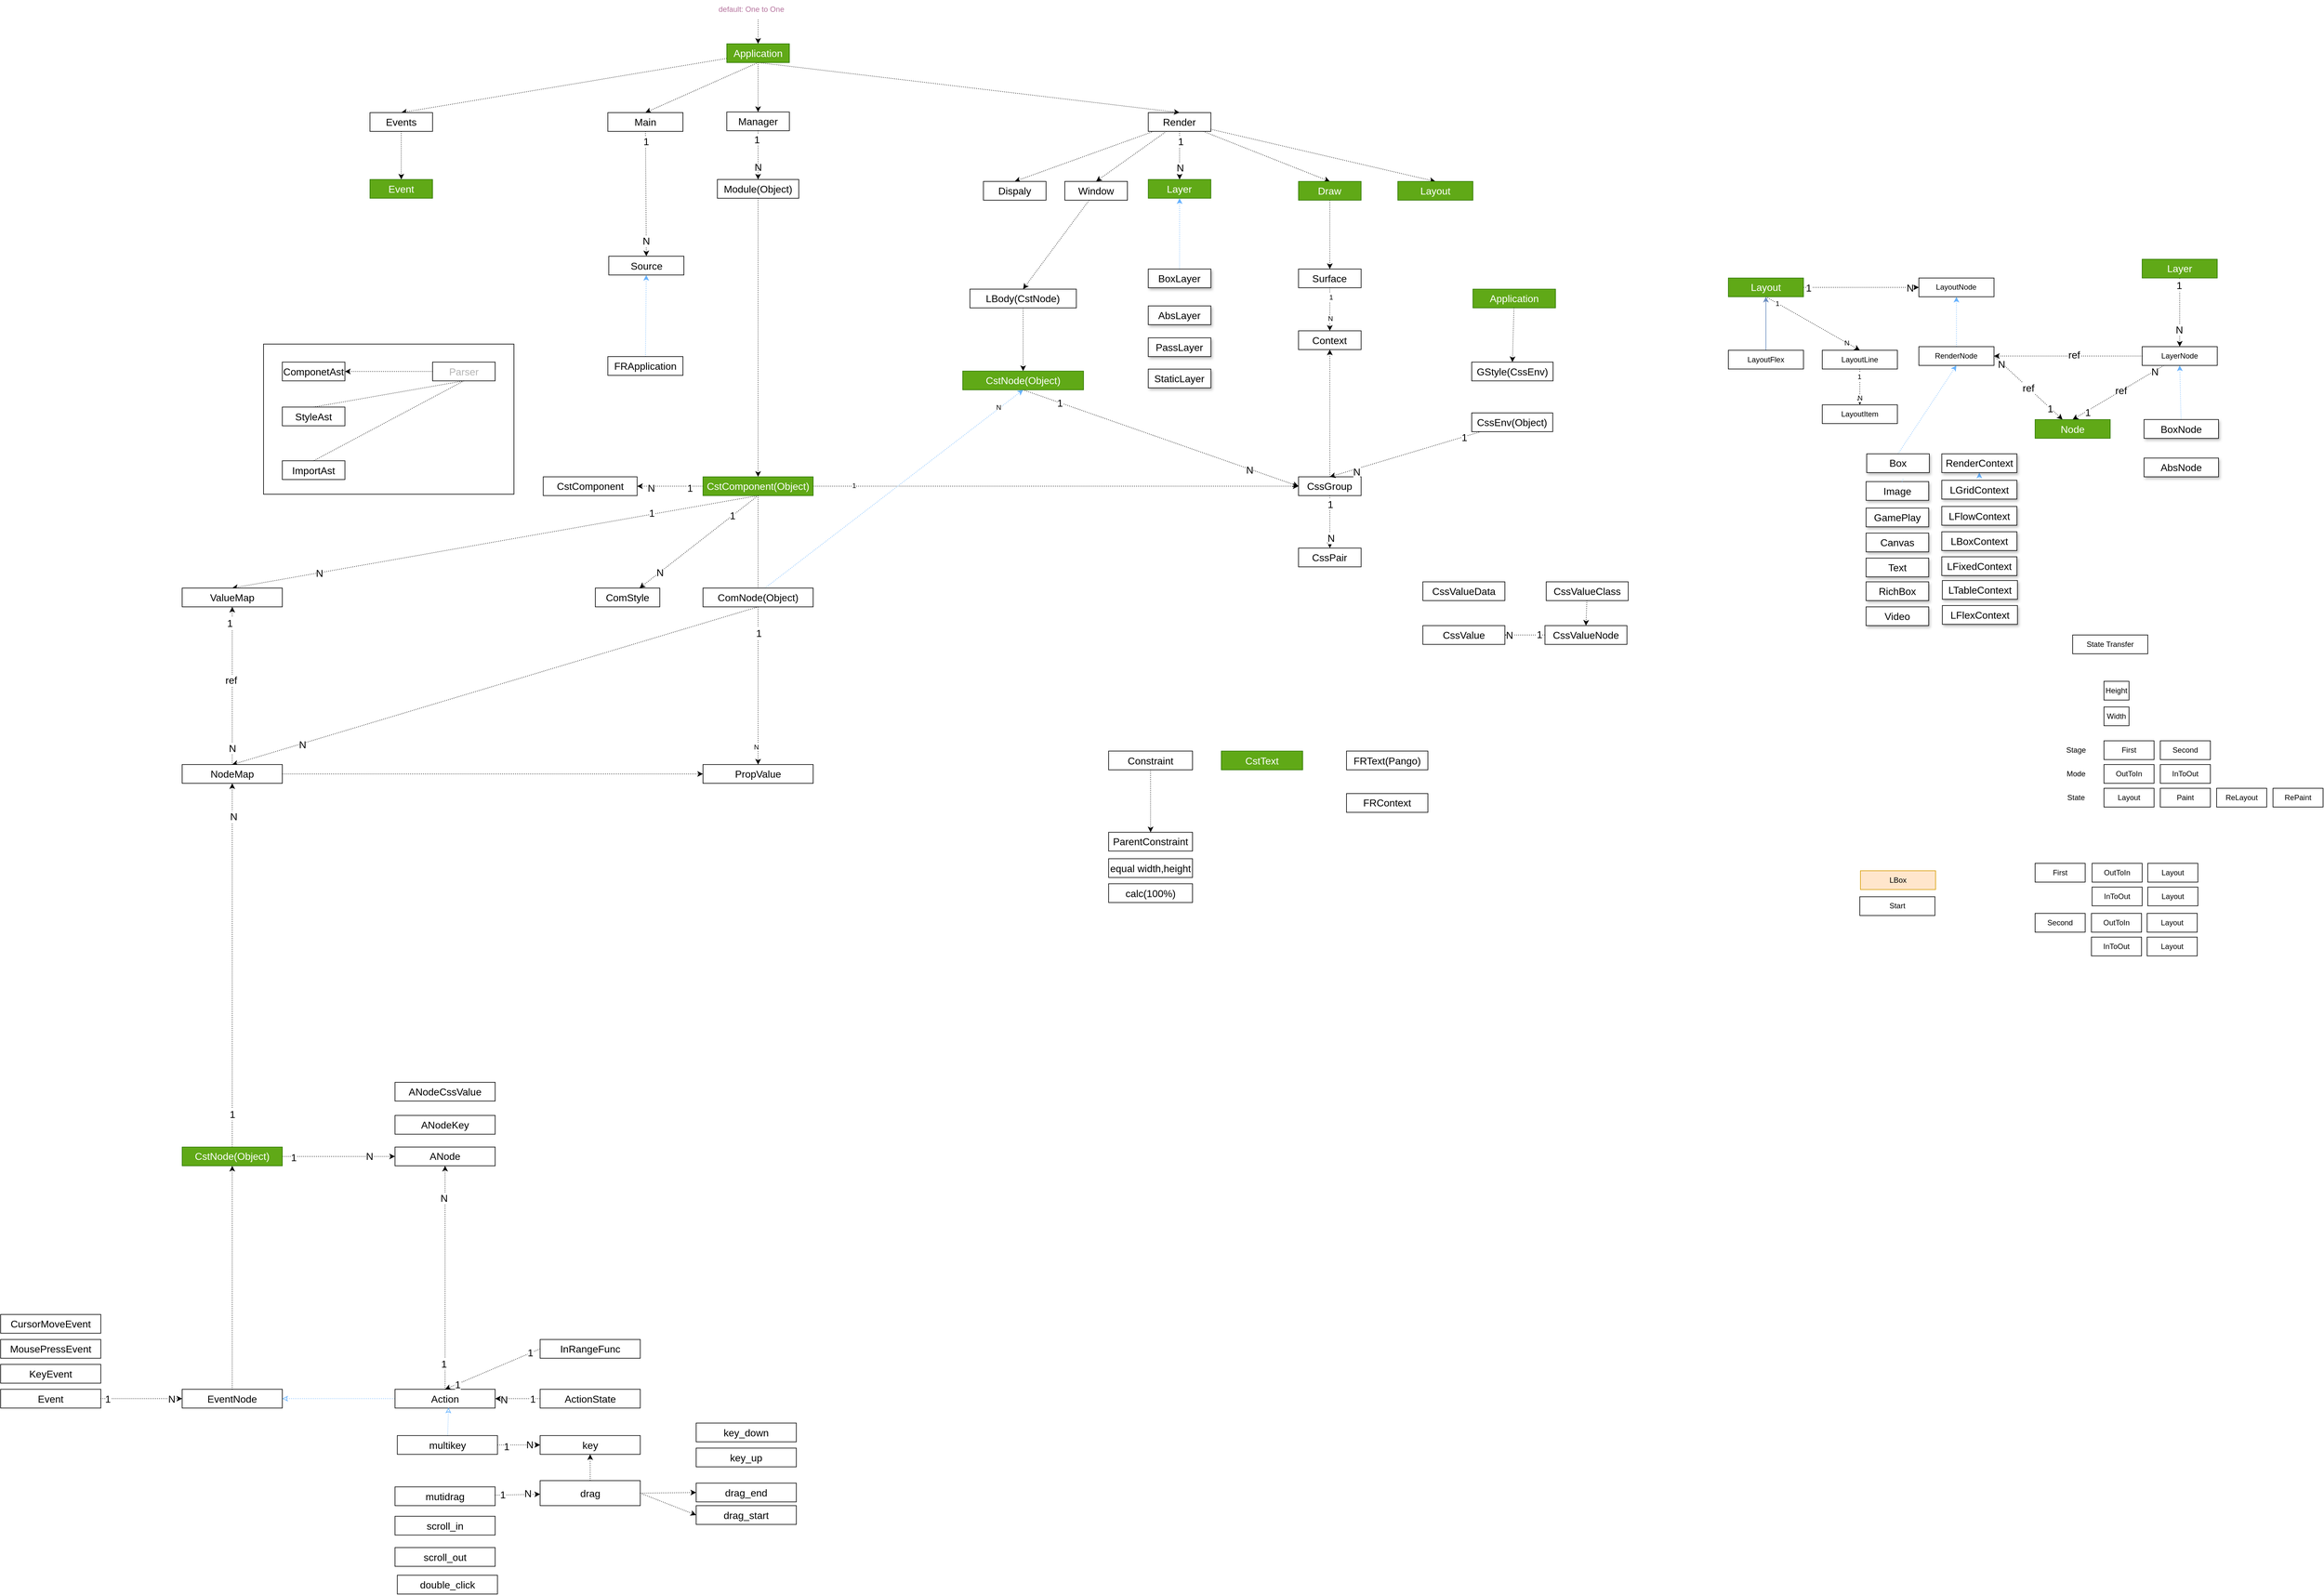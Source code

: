 <mxfile version="20.2.5" type="device"><diagram id="_N23DIPMtCVGRhZ30gLD" name="第 1 页"><mxGraphModel dx="2012" dy="712" grid="1" gridSize="10" guides="1" tooltips="1" connect="1" arrows="1" fold="1" page="1" pageScale="1" pageWidth="827" pageHeight="1169" background="none" math="0" shadow="0"><root><mxCell id="0"/><mxCell id="1" parent="0"/><mxCell id="vTjlXBZ8A0YJrTSdwNz2-1" value="" style="rounded=0;whiteSpace=wrap;html=1;fontFamily=Helvetica;fontSize=16;glass=0;noLabel=1;" parent="1" vertex="1"><mxGeometry x="-370" y="630" width="400" height="240" as="geometry"/></mxCell><mxCell id="srLBR-eKNToDPAw0bW0F-1" value="Manager" style="whiteSpace=wrap;html=1;fontStyle=0;fontSize=16;labelBorderColor=none;strokeOpacity=100;fixDash=0;enumerate=0;backgroundOutline=0;" parent="1" vertex="1"><mxGeometry x="370" y="259.0" width="100" height="30" as="geometry"/></mxCell><mxCell id="bB3FUnjyc7xPwZkcXDjZ-4" style="edgeStyle=none;shape=connector;rounded=0;comic=0;orthogonalLoop=1;jettySize=auto;html=1;dashed=1;dashPattern=1 2;labelBackgroundColor=default;fontFamily=Helvetica;fontSize=16;fontColor=default;endArrow=classic;strokeColor=default;" parent="1" source="srLBR-eKNToDPAw0bW0F-2" target="AO8aFez6V7OC_21t-UyS-113" edge="1"><mxGeometry relative="1" as="geometry"/></mxCell><mxCell id="srLBR-eKNToDPAw0bW0F-2" value="Module(Object)" style="whiteSpace=wrap;html=1;shadow=0;fontStyle=0;fontSize=16;strokeOpacity=100;fixDash=0;enumerate=0;backgroundOutline=0;" parent="1" vertex="1"><mxGeometry x="355" y="366.9" width="130" height="30" as="geometry"/></mxCell><mxCell id="AO8aFez6V7OC_21t-UyS-125" style="edgeStyle=none;shape=connector;rounded=0;orthogonalLoop=1;jettySize=auto;html=1;entryX=1;entryY=0.5;entryDx=0;entryDy=0;dashed=1;dashPattern=1 2;labelBackgroundColor=default;fontFamily=Helvetica;fontSize=16;fontColor=default;startArrow=none;startFill=0;endArrow=classic;endFill=1;strokeColor=default;fixDash=0;enumerate=0;backgroundOutline=0;" parent="1" source="srLBR-eKNToDPAw0bW0F-82" target="AO8aFez6V7OC_21t-UyS-124" edge="1"><mxGeometry relative="1" as="geometry"/></mxCell><mxCell id="se9XQzJi6xYLOeUyXSgX-72" style="edgeStyle=none;rounded=0;comic=0;orthogonalLoop=1;jettySize=auto;html=1;entryX=0.5;entryY=0;entryDx=0;entryDy=0;dashed=1;dashPattern=1 2;fontFamily=Helvetica;fontSize=16;fontColor=default;endArrow=none;endFill=0;exitX=0.5;exitY=1;exitDx=0;exitDy=0;" parent="1" source="srLBR-eKNToDPAw0bW0F-82" target="AO8aFez6V7OC_21t-UyS-137" edge="1"><mxGeometry relative="1" as="geometry"/></mxCell><mxCell id="se9XQzJi6xYLOeUyXSgX-73" style="edgeStyle=none;rounded=0;comic=0;orthogonalLoop=1;jettySize=auto;html=1;entryX=0.5;entryY=0;entryDx=0;entryDy=0;dashed=1;dashPattern=1 2;fontFamily=Helvetica;fontSize=16;fontColor=default;endArrow=none;endFill=0;exitX=0.5;exitY=1;exitDx=0;exitDy=0;" parent="1" source="srLBR-eKNToDPAw0bW0F-82" target="se9XQzJi6xYLOeUyXSgX-71" edge="1"><mxGeometry relative="1" as="geometry"/></mxCell><mxCell id="srLBR-eKNToDPAw0bW0F-110" value="" style="endArrow=classic;html=1;rounded=0;dashed=1;dashPattern=1 2;labelBackgroundColor=default;fontFamily=Helvetica;fontSize=16;fontColor=default;strokeColor=default;exitX=0.5;exitY=1;exitDx=0;exitDy=0;startArrow=none;startFill=0;endFill=1;fontStyle=0;strokeOpacity=100;entryX=0.5;entryY=0;entryDx=0;entryDy=0;fixDash=0;enumerate=0;backgroundOutline=0;" parent="1" source="srLBR-eKNToDPAw0bW0F-1" target="srLBR-eKNToDPAw0bW0F-2" edge="1"><mxGeometry relative="1" as="geometry"><mxPoint x="390" y="290.0" as="sourcePoint"/><mxPoint x="430" y="390.0" as="targetPoint"/></mxGeometry></mxCell><mxCell id="srLBR-eKNToDPAw0bW0F-112" value="N" style="resizable=0;html=1;align=right;verticalAlign=bottom;shadow=0;fontFamily=Helvetica;fontSize=16;fontColor=default;fontStyle=0;fixDash=0;enumerate=0;backgroundOutline=0;" parent="srLBR-eKNToDPAw0bW0F-110" connectable="0" vertex="1"><mxGeometry x="1" relative="1" as="geometry"><mxPoint x="6" y="-9" as="offset"/></mxGeometry></mxCell><mxCell id="AO8aFez6V7OC_21t-UyS-80" value="1" style="edgeLabel;html=1;align=center;verticalAlign=middle;resizable=0;points=[];fontSize=16;fontFamily=Helvetica;fontColor=default;fixDash=0;enumerate=0;backgroundOutline=0;" parent="srLBR-eKNToDPAw0bW0F-110" vertex="1" connectable="0"><mxGeometry x="-0.645" relative="1" as="geometry"><mxPoint x="-2" as="offset"/></mxGeometry></mxCell><mxCell id="srLBR-eKNToDPAw0bW0F-82" value="Parser" style="whiteSpace=wrap;html=1;shadow=0;fontStyle=0;strokeColor=default;fontSize=16;strokeOpacity=100;fontColor=#B3B3B3;fixDash=0;enumerate=0;backgroundOutline=0;" parent="1" vertex="1"><mxGeometry x="-100" y="658.79" width="100" height="30" as="geometry"/></mxCell><mxCell id="9Eu4qxXj4A-x9DAmZvT_-6" style="edgeStyle=none;shape=connector;rounded=0;orthogonalLoop=1;jettySize=auto;html=1;entryX=0.5;entryY=0;entryDx=0;entryDy=0;dashed=1;dashPattern=1 2;labelBackgroundColor=default;fontFamily=Helvetica;fontSize=16;fontColor=default;startArrow=none;startFill=0;endArrow=classic;endFill=1;strokeColor=default;" parent="1" source="AO8aFez6V7OC_21t-UyS-3" target="9Eu4qxXj4A-x9DAmZvT_-3" edge="1"><mxGeometry relative="1" as="geometry"/></mxCell><mxCell id="sxCNHtukWTik_-_hAVwb-6" style="edgeStyle=none;shape=connector;rounded=0;orthogonalLoop=1;jettySize=auto;html=1;entryX=0.5;entryY=0;entryDx=0;entryDy=0;dashed=1;dashPattern=1 2;labelBackgroundColor=default;fontFamily=Helvetica;fontSize=16;fontColor=default;startArrow=none;startFill=0;endArrow=classic;endFill=1;strokeColor=default;" parent="1" source="AO8aFez6V7OC_21t-UyS-3" target="sxCNHtukWTik_-_hAVwb-3" edge="1"><mxGeometry relative="1" as="geometry"/></mxCell><mxCell id="t-VZY58G59ScgUM86Q0_-16" style="edgeStyle=none;orthogonalLoop=1;jettySize=auto;html=1;entryX=0.5;entryY=0;entryDx=0;entryDy=0;fontFamily=Helvetica;fontSize=16;fontColor=default;endArrow=classic;rounded=0;dashed=1;dashPattern=1 2;startArrow=none;startFill=0;endFill=1;" parent="1" source="AO8aFez6V7OC_21t-UyS-3" target="AO8aFez6V7OC_21t-UyS-96" edge="1"><mxGeometry relative="1" as="geometry"/></mxCell><mxCell id="t-VZY58G59ScgUM86Q0_-17" style="edgeStyle=none;orthogonalLoop=1;jettySize=auto;html=1;entryX=0.5;entryY=0;entryDx=0;entryDy=0;fontFamily=Helvetica;fontSize=16;fontColor=default;startArrow=none;startFill=0;endArrow=classic;endFill=1;rounded=0;dashed=1;dashPattern=1 2;" parent="1" source="AO8aFez6V7OC_21t-UyS-3" target="AO8aFez6V7OC_21t-UyS-103" edge="1"><mxGeometry relative="1" as="geometry"/></mxCell><mxCell id="AO8aFez6V7OC_21t-UyS-3" value="Render" style="whiteSpace=wrap;html=1;fontStyle=0;fontSize=16;strokeOpacity=100;fixDash=0;enumerate=0;backgroundOutline=0;" parent="1" vertex="1"><mxGeometry x="1043.33" y="260.0" width="100" height="30" as="geometry"/></mxCell><mxCell id="AO8aFez6V7OC_21t-UyS-82" style="edgeStyle=none;shape=connector;rounded=0;orthogonalLoop=1;jettySize=auto;html=1;entryX=0.5;entryY=0;entryDx=0;entryDy=0;dashed=1;dashPattern=1 2;labelBackgroundColor=default;fontFamily=Helvetica;fontSize=16;fontColor=default;startArrow=none;startFill=0;endArrow=classic;endFill=1;strokeColor=default;exitX=0.5;exitY=1;exitDx=0;exitDy=0;fixDash=0;enumerate=0;backgroundOutline=0;" parent="1" source="AO8aFez6V7OC_21t-UyS-4" target="AO8aFez6V7OC_21t-UyS-81" edge="1"><mxGeometry relative="1" as="geometry"/></mxCell><mxCell id="AO8aFez6V7OC_21t-UyS-88" style="edgeStyle=none;shape=connector;rounded=0;orthogonalLoop=1;jettySize=auto;html=1;entryX=0.5;entryY=0;entryDx=0;entryDy=0;dashed=1;dashPattern=1 2;labelBackgroundColor=default;fontFamily=Helvetica;fontSize=16;fontColor=default;startArrow=none;startFill=0;endArrow=classic;endFill=1;strokeColor=default;exitX=0.5;exitY=1;exitDx=0;exitDy=0;fixDash=0;enumerate=0;backgroundOutline=0;" parent="1" source="AO8aFez6V7OC_21t-UyS-4" target="srLBR-eKNToDPAw0bW0F-1" edge="1"><mxGeometry relative="1" as="geometry"/></mxCell><mxCell id="AO8aFez6V7OC_21t-UyS-90" style="edgeStyle=none;shape=connector;rounded=0;orthogonalLoop=1;jettySize=auto;html=1;dashed=1;dashPattern=1 2;labelBackgroundColor=default;fontFamily=Helvetica;fontSize=16;fontColor=default;startArrow=none;startFill=0;endArrow=classic;endFill=1;strokeColor=default;exitX=0.5;exitY=1;exitDx=0;exitDy=0;entryX=0.5;entryY=0;entryDx=0;entryDy=0;fixDash=0;enumerate=0;backgroundOutline=0;" parent="1" source="AO8aFez6V7OC_21t-UyS-4" target="AO8aFez6V7OC_21t-UyS-3" edge="1"><mxGeometry relative="1" as="geometry"><mxPoint x="480" y="250" as="targetPoint"/></mxGeometry></mxCell><mxCell id="tDQRLC6_PAQmBumFb-kX-22" style="edgeStyle=none;rounded=0;orthogonalLoop=1;jettySize=auto;html=1;entryX=0.5;entryY=0;entryDx=0;entryDy=0;dashed=1;dashPattern=1 2;strokeColor=default;fontSize=16;startArrow=none;startFill=0;endFill=1;" parent="1" source="AO8aFez6V7OC_21t-UyS-4" target="AO8aFez6V7OC_21t-UyS-95" edge="1"><mxGeometry relative="1" as="geometry"/></mxCell><mxCell id="AO8aFez6V7OC_21t-UyS-4" value="Application" style="whiteSpace=wrap;html=1;fontStyle=0;fontSize=16;labelBorderColor=none;strokeOpacity=100;fixDash=0;enumerate=0;backgroundOutline=0;fillColor=#60a917;strokeColor=#2D7600;fontColor=#ffffff;shadow=0;rounded=0;glass=0;" parent="1" vertex="1"><mxGeometry x="370" y="150" width="100" height="30" as="geometry"/></mxCell><mxCell id="fwfw3z2ErWo4smF80Zi1-95" style="edgeStyle=none;rounded=0;sketch=0;orthogonalLoop=1;jettySize=auto;html=1;entryX=0.5;entryY=0;entryDx=0;entryDy=0;shadow=0;dashed=1;dashPattern=1 2;fontFamily=Helvetica;fontSize=12;fontColor=default;startArrow=none;startFill=0;strokeColor=default;fixDash=0;enumerate=0;backgroundOutline=0;" parent="1" source="AO8aFez6V7OC_21t-UyS-9" target="fwfw3z2ErWo4smF80Zi1-93" edge="1"><mxGeometry relative="1" as="geometry"/></mxCell><mxCell id="se9XQzJi6xYLOeUyXSgX-1" value="1" style="edgeLabel;html=1;align=center;verticalAlign=middle;resizable=0;points=[];fixDash=0;enumerate=0;backgroundOutline=0;" parent="fwfw3z2ErWo4smF80Zi1-95" vertex="1" connectable="0"><mxGeometry x="-0.564" y="1" relative="1" as="geometry"><mxPoint as="offset"/></mxGeometry></mxCell><mxCell id="se9XQzJi6xYLOeUyXSgX-2" value="N" style="edgeLabel;html=1;align=center;verticalAlign=middle;resizable=0;points=[];fixDash=0;enumerate=0;backgroundOutline=0;" parent="fwfw3z2ErWo4smF80Zi1-95" vertex="1" connectable="0"><mxGeometry x="0.409" relative="1" as="geometry"><mxPoint as="offset"/></mxGeometry></mxCell><mxCell id="AO8aFez6V7OC_21t-UyS-9" value="Surface" style="whiteSpace=wrap;html=1;fontStyle=0;fontSize=16;strokeOpacity=100;fixDash=0;enumerate=0;backgroundOutline=0;" parent="1" vertex="1"><mxGeometry x="1283.33" y="510.0" width="100" height="30" as="geometry"/></mxCell><mxCell id="AO8aFez6V7OC_21t-UyS-40" value="Layer" style="whiteSpace=wrap;html=1;fontStyle=0;fontSize=16;strokeOpacity=100;fixDash=0;enumerate=0;backgroundOutline=0;fillColor=#60a917;strokeColor=#2D7600;fontColor=#ffffff;labelBorderColor=none;shadow=0;rounded=0;glass=0;" parent="1" vertex="1"><mxGeometry x="1043.33" y="366.9" width="100" height="30" as="geometry"/></mxCell><mxCell id="AO8aFez6V7OC_21t-UyS-41" value="" style="endArrow=classic;html=1;rounded=0;dashed=1;dashPattern=1 2;labelBackgroundColor=default;fontFamily=Helvetica;fontSize=16;fontColor=default;strokeColor=default;exitX=0.5;exitY=1;exitDx=0;exitDy=0;startArrow=none;startFill=0;endFill=1;fontStyle=0;entryX=0.5;entryY=0;entryDx=0;entryDy=0;strokeOpacity=100;fixDash=0;enumerate=0;backgroundOutline=0;" parent="1" source="AO8aFez6V7OC_21t-UyS-3" target="AO8aFez6V7OC_21t-UyS-40" edge="1"><mxGeometry relative="1" as="geometry"><mxPoint x="840" y="350.0" as="sourcePoint"/><mxPoint x="840" y="450" as="targetPoint"/></mxGeometry></mxCell><mxCell id="AO8aFez6V7OC_21t-UyS-57" value="1" style="edgeLabel;html=1;align=center;verticalAlign=middle;resizable=0;points=[];fontSize=16;fontFamily=Helvetica;fontColor=default;fixDash=0;enumerate=0;backgroundOutline=0;" parent="AO8aFez6V7OC_21t-UyS-41" vertex="1" connectable="0"><mxGeometry x="-0.601" y="1" relative="1" as="geometry"><mxPoint as="offset"/></mxGeometry></mxCell><mxCell id="AO8aFez6V7OC_21t-UyS-58" value="N" style="edgeLabel;html=1;align=center;verticalAlign=middle;resizable=0;points=[];fontSize=16;fontFamily=Helvetica;fontColor=default;fixDash=0;enumerate=0;backgroundOutline=0;" parent="AO8aFez6V7OC_21t-UyS-41" vertex="1" connectable="0"><mxGeometry x="0.738" relative="1" as="geometry"><mxPoint y="-9" as="offset"/></mxGeometry></mxCell><mxCell id="AO8aFez6V7OC_21t-UyS-67" style="edgeStyle=none;shape=connector;rounded=0;orthogonalLoop=1;jettySize=auto;html=1;entryX=0.5;entryY=0;entryDx=0;entryDy=0;dashed=1;dashPattern=1 2;labelBackgroundColor=default;fontFamily=Helvetica;fontSize=16;fontColor=default;startArrow=none;startFill=0;endArrow=classic;endFill=1;strokeColor=default;strokeOpacity=100;fixDash=0;enumerate=0;backgroundOutline=0;" parent="1" source="9Eu4qxXj4A-x9DAmZvT_-3" target="AO8aFez6V7OC_21t-UyS-9" edge="1"><mxGeometry relative="1" as="geometry"><mxPoint x="1333.33" y="552.57" as="sourcePoint"/></mxGeometry></mxCell><mxCell id="p0tODl2XnqS8dyffp0-s-26" style="edgeStyle=none;shape=connector;rounded=0;comic=0;orthogonalLoop=1;jettySize=auto;html=1;entryX=0.5;entryY=0;entryDx=0;entryDy=0;dashed=1;dashPattern=1 2;labelBackgroundColor=default;fontFamily=Helvetica;fontSize=16;fontColor=default;endArrow=classic;strokeColor=default;" parent="1" source="AO8aFez6V7OC_21t-UyS-81" target="p0tODl2XnqS8dyffp0-s-23" edge="1"><mxGeometry relative="1" as="geometry"/></mxCell><mxCell id="p0tODl2XnqS8dyffp0-s-27" value="1" style="edgeLabel;html=1;align=center;verticalAlign=middle;resizable=0;points=[];fontSize=16;fontFamily=Helvetica;fontColor=default;" parent="p0tODl2XnqS8dyffp0-s-26" vertex="1" connectable="0"><mxGeometry x="-0.844" y="1" relative="1" as="geometry"><mxPoint as="offset"/></mxGeometry></mxCell><mxCell id="p0tODl2XnqS8dyffp0-s-28" value="N" style="edgeLabel;html=1;align=center;verticalAlign=middle;resizable=0;points=[];fontSize=16;fontFamily=Helvetica;fontColor=default;" parent="p0tODl2XnqS8dyffp0-s-26" vertex="1" connectable="0"><mxGeometry x="0.748" y="-1" relative="1" as="geometry"><mxPoint as="offset"/></mxGeometry></mxCell><mxCell id="AO8aFez6V7OC_21t-UyS-81" value="Main" style="whiteSpace=wrap;html=1;fontStyle=0;fontSize=16;labelBorderColor=none;strokeOpacity=100;fixDash=0;enumerate=0;backgroundOutline=0;" parent="1" vertex="1"><mxGeometry x="180" y="260.0" width="120" height="30" as="geometry"/></mxCell><mxCell id="tDQRLC6_PAQmBumFb-kX-32" value="" style="edgeStyle=none;rounded=0;orthogonalLoop=1;jettySize=auto;html=1;dashed=1;dashPattern=1 2;strokeColor=default;fontSize=16;startArrow=none;startFill=0;endFill=1;fontStyle=0;" parent="1" source="AO8aFez6V7OC_21t-UyS-95" target="tDQRLC6_PAQmBumFb-kX-31" edge="1"><mxGeometry relative="1" as="geometry"/></mxCell><mxCell id="AO8aFez6V7OC_21t-UyS-95" value="Events" style="whiteSpace=wrap;html=1;fontStyle=0;fontSize=16;labelBorderColor=none;strokeOpacity=100;fixDash=0;enumerate=0;backgroundOutline=0;" parent="1" vertex="1"><mxGeometry x="-200" y="260.0" width="100" height="30" as="geometry"/></mxCell><mxCell id="vbBoYqnnBJX6CrIw4YMH-4" style="edgeStyle=none;shape=connector;rounded=0;comic=0;orthogonalLoop=1;jettySize=auto;html=1;entryX=0.5;entryY=0;entryDx=0;entryDy=0;dashed=1;dashPattern=1 2;labelBackgroundColor=default;fontFamily=Helvetica;fontSize=16;fontColor=default;endArrow=classic;strokeColor=default;" parent="1" source="AO8aFez6V7OC_21t-UyS-96" target="3MFgkbLK2W6pAZ3sTvjC-19" edge="1"><mxGeometry relative="1" as="geometry"/></mxCell><mxCell id="AO8aFez6V7OC_21t-UyS-96" value="Window" style="whiteSpace=wrap;html=1;shadow=0;fontStyle=0;fontSize=16;strokeOpacity=100;fixDash=0;enumerate=0;backgroundOutline=0;" parent="1" vertex="1"><mxGeometry x="910" y="370.0" width="100" height="30" as="geometry"/></mxCell><mxCell id="AO8aFez6V7OC_21t-UyS-103" value="Dispaly" style="whiteSpace=wrap;html=1;shadow=0;fontStyle=0;fontSize=16;strokeOpacity=100;fixDash=0;enumerate=0;backgroundOutline=0;" parent="1" vertex="1"><mxGeometry x="780.0" y="370.0" width="100" height="30" as="geometry"/></mxCell><mxCell id="AO8aFez6V7OC_21t-UyS-132" style="edgeStyle=none;shape=connector;rounded=0;orthogonalLoop=1;jettySize=auto;html=1;entryX=1;entryY=0.5;entryDx=0;entryDy=0;dashed=1;dashPattern=1 2;labelBackgroundColor=default;fontFamily=Helvetica;fontSize=16;fontColor=default;startArrow=none;startFill=0;endArrow=classic;endFill=1;strokeColor=default;exitX=0;exitY=0.5;exitDx=0;exitDy=0;fixDash=0;enumerate=0;backgroundOutline=0;" parent="1" source="AO8aFez6V7OC_21t-UyS-113" target="AO8aFez6V7OC_21t-UyS-131" edge="1"><mxGeometry relative="1" as="geometry"><mxPoint x="661" y="876.31" as="sourcePoint"/><mxPoint x="671.0" y="938.81" as="targetPoint"/></mxGeometry></mxCell><mxCell id="fwfw3z2ErWo4smF80Zi1-28" value="1" style="edgeLabel;html=1;align=center;verticalAlign=middle;resizable=0;points=[];fontSize=16;fontFamily=Helvetica;fontColor=default;fixDash=0;enumerate=0;backgroundOutline=0;" parent="AO8aFez6V7OC_21t-UyS-132" vertex="1" connectable="0"><mxGeometry x="-0.662" y="3" relative="1" as="geometry"><mxPoint x="-3" as="offset"/></mxGeometry></mxCell><mxCell id="se9XQzJi6xYLOeUyXSgX-36" value="N" style="edgeLabel;html=1;align=center;verticalAlign=middle;resizable=0;points=[];fontSize=16;fontFamily=Helvetica;fontColor=default;" parent="AO8aFez6V7OC_21t-UyS-132" vertex="1" connectable="0"><mxGeometry x="0.583" y="3" relative="1" as="geometry"><mxPoint as="offset"/></mxGeometry></mxCell><mxCell id="hfySHGi0D-AIWdHUlQW5-18" style="edgeStyle=none;rounded=0;orthogonalLoop=1;jettySize=auto;html=1;entryX=0;entryY=0.5;entryDx=0;entryDy=0;fontSize=16;dashed=1;dashPattern=1 2;" parent="1" source="AO8aFez6V7OC_21t-UyS-113" target="fwfw3z2ErWo4smF80Zi1-51" edge="1"><mxGeometry relative="1" as="geometry"><mxPoint x="1170" y="872.8" as="targetPoint"/></mxGeometry></mxCell><mxCell id="hfySHGi0D-AIWdHUlQW5-19" value="1" style="edgeLabel;html=1;align=center;verticalAlign=middle;resizable=0;points=[];" parent="hfySHGi0D-AIWdHUlQW5-18" vertex="1" connectable="0"><mxGeometry x="-0.833" y="1" relative="1" as="geometry"><mxPoint as="offset"/></mxGeometry></mxCell><mxCell id="b0SShiwwmZGZxzh6fXLt-40" style="edgeStyle=none;shape=connector;rounded=0;comic=0;orthogonalLoop=1;jettySize=auto;html=1;dashed=1;dashPattern=1 2;labelBackgroundColor=default;fontFamily=Helvetica;fontSize=16;fontColor=default;endArrow=classic;strokeColor=default;exitX=0.5;exitY=1;exitDx=0;exitDy=0;" parent="1" source="AO8aFez6V7OC_21t-UyS-113" target="b0SShiwwmZGZxzh6fXLt-33" edge="1"><mxGeometry relative="1" as="geometry"/></mxCell><mxCell id="p0tODl2XnqS8dyffp0-s-12" value="N" style="edgeLabel;html=1;align=center;verticalAlign=middle;resizable=0;points=[];fontSize=16;fontFamily=Helvetica;fontColor=default;" parent="b0SShiwwmZGZxzh6fXLt-40" vertex="1" connectable="0"><mxGeometry x="0.662" relative="1" as="geometry"><mxPoint as="offset"/></mxGeometry></mxCell><mxCell id="p0tODl2XnqS8dyffp0-s-13" value="1" style="edgeLabel;html=1;align=center;verticalAlign=middle;resizable=0;points=[];fontSize=16;fontFamily=Helvetica;fontColor=default;" parent="b0SShiwwmZGZxzh6fXLt-40" vertex="1" connectable="0"><mxGeometry x="-0.578" y="5" relative="1" as="geometry"><mxPoint x="-5" y="-3" as="offset"/></mxGeometry></mxCell><mxCell id="rj_vMMQdR87xLDk41NYo-19" style="edgeStyle=none;shape=connector;rounded=0;comic=0;orthogonalLoop=1;jettySize=auto;html=1;entryX=0.5;entryY=0;entryDx=0;entryDy=0;dashed=1;dashPattern=1 2;labelBackgroundColor=default;strokeColor=default;fontFamily=Helvetica;fontSize=16;fontColor=default;endArrow=classic;exitX=0.5;exitY=1;exitDx=0;exitDy=0;" parent="1" source="AO8aFez6V7OC_21t-UyS-113" target="rj_vMMQdR87xLDk41NYo-15" edge="1"><mxGeometry relative="1" as="geometry"/></mxCell><mxCell id="rj_vMMQdR87xLDk41NYo-20" value="N" style="edgeLabel;html=1;align=center;verticalAlign=middle;resizable=0;points=[];fontSize=16;fontFamily=Helvetica;fontColor=default;" parent="rj_vMMQdR87xLDk41NYo-19" vertex="1" connectable="0"><mxGeometry x="0.67" relative="1" as="geometry"><mxPoint as="offset"/></mxGeometry></mxCell><mxCell id="rj_vMMQdR87xLDk41NYo-21" value="1" style="edgeLabel;html=1;align=center;verticalAlign=middle;resizable=0;points=[];fontSize=16;fontFamily=Helvetica;fontColor=default;" parent="rj_vMMQdR87xLDk41NYo-19" vertex="1" connectable="0"><mxGeometry x="-0.595" y="-2" relative="1" as="geometry"><mxPoint as="offset"/></mxGeometry></mxCell><mxCell id="AO8aFez6V7OC_21t-UyS-113" value="CstComponent(Object)" style="whiteSpace=wrap;html=1;shadow=0;fontStyle=0;strokeColor=#2D7600;fontSize=16;strokeOpacity=100;fixDash=0;enumerate=0;backgroundOutline=0;fillColor=#60a917;fontColor=#ffffff;labelBorderColor=none;rounded=0;glass=0;" parent="1" vertex="1"><mxGeometry x="332" y="842.18" width="176" height="30" as="geometry"/></mxCell><mxCell id="AO8aFez6V7OC_21t-UyS-124" value="ComponetAst" style="whiteSpace=wrap;html=1;shadow=0;fontStyle=0;strokeColor=default;fontSize=16;strokeOpacity=100;fixDash=0;enumerate=0;backgroundOutline=0;" parent="1" vertex="1"><mxGeometry x="-340" y="658.79" width="100" height="30" as="geometry"/></mxCell><mxCell id="AO8aFez6V7OC_21t-UyS-131" value="CstComponent" style="whiteSpace=wrap;html=1;shadow=0;fontStyle=0;strokeColor=default;fontSize=16;strokeOpacity=100;fixDash=0;enumerate=0;backgroundOutline=0;" parent="1" vertex="1"><mxGeometry x="76.79" y="842.18" width="150" height="30" as="geometry"/></mxCell><mxCell id="AO8aFez6V7OC_21t-UyS-137" value="ImportAst" style="whiteSpace=wrap;html=1;shadow=0;fontStyle=0;strokeColor=default;fontSize=16;strokeOpacity=100;fixDash=0;enumerate=0;backgroundOutline=0;" parent="1" vertex="1"><mxGeometry x="-340" y="816.51" width="100" height="30" as="geometry"/></mxCell><mxCell id="fwfw3z2ErWo4smF80Zi1-50" style="edgeStyle=none;rounded=0;orthogonalLoop=1;jettySize=auto;html=1;entryX=0.5;entryY=0;entryDx=0;entryDy=0;dashed=1;dashPattern=1 2;fontFamily=Helvetica;fontSize=12;fontColor=#FF1414;strokeColor=default;exitX=0.501;exitY=1.044;exitDx=0;exitDy=0;exitPerimeter=0;fixDash=0;enumerate=0;backgroundOutline=0;" parent="1" source="fwfw3z2ErWo4smF80Zi1-42" target="AO8aFez6V7OC_21t-UyS-4" edge="1"><mxGeometry relative="1" as="geometry"><mxPoint x="650" y="80" as="sourcePoint"/></mxGeometry></mxCell><mxCell id="fwfw3z2ErWo4smF80Zi1-42" value="default: One to One&amp;nbsp;" style="text;html=1;align=left;verticalAlign=middle;resizable=0;points=[];autosize=1;strokeColor=none;fillColor=none;fontSize=12;fontFamily=Helvetica;fontColor=#B5739D;glass=0;sketch=0;shadow=0;labelBackgroundColor=default;labelBorderColor=none;labelPosition=center;verticalLabelPosition=middle;fixDash=0;enumerate=0;backgroundOutline=0;" parent="1" vertex="1"><mxGeometry x="355" y="80" width="130" height="30" as="geometry"/></mxCell><mxCell id="tDQRLC6_PAQmBumFb-kX-6" style="edgeStyle=none;rounded=0;orthogonalLoop=1;jettySize=auto;html=1;entryX=0.5;entryY=1;entryDx=0;entryDy=0;dashed=1;dashPattern=1 2;" parent="1" source="fwfw3z2ErWo4smF80Zi1-51" target="fwfw3z2ErWo4smF80Zi1-93" edge="1"><mxGeometry relative="1" as="geometry"/></mxCell><mxCell id="fwfw3z2ErWo4smF80Zi1-93" value="Context" style="whiteSpace=wrap;html=1;fontStyle=0;fontSize=16;strokeOpacity=100;fixDash=0;enumerate=0;backgroundOutline=0;" parent="1" vertex="1"><mxGeometry x="1283.33" y="608.79" width="100" height="30" as="geometry"/></mxCell><mxCell id="se9XQzJi6xYLOeUyXSgX-71" value="StyleAst" style="whiteSpace=wrap;html=1;shadow=0;fontStyle=0;strokeColor=default;fontSize=16;strokeOpacity=100;fixDash=0;enumerate=0;backgroundOutline=0;" parent="1" vertex="1"><mxGeometry x="-340" y="730.66" width="100" height="30" as="geometry"/></mxCell><mxCell id="tDQRLC6_PAQmBumFb-kX-31" value="Event" style="whiteSpace=wrap;html=1;fontStyle=0;fontSize=16;labelBorderColor=none;strokeOpacity=100;fixDash=0;enumerate=0;backgroundOutline=0;fillColor=#60a917;strokeColor=#2D7600;fontColor=#ffffff;shadow=0;rounded=0;glass=0;" parent="1" vertex="1"><mxGeometry x="-200" y="366.9" width="100" height="30" as="geometry"/></mxCell><mxCell id="3qlGYJx5RQ6duNaz_BGI-19" style="shape=connector;rounded=0;orthogonalLoop=1;jettySize=auto;html=1;entryX=0;entryY=0.5;entryDx=0;entryDy=0;dashed=1;dashPattern=1 2;labelBackgroundColor=default;fontFamily=Helvetica;fontSize=16;fontColor=default;endArrow=classic;strokeColor=default;exitX=0.5;exitY=1;exitDx=0;exitDy=0;" parent="1" source="b0SShiwwmZGZxzh6fXLt-1" target="fwfw3z2ErWo4smF80Zi1-51" edge="1"><mxGeometry relative="1" as="geometry"><mxPoint x="1000" y="742.72" as="sourcePoint"/></mxGeometry></mxCell><mxCell id="3qlGYJx5RQ6duNaz_BGI-20" value="1" style="edgeLabel;html=1;align=center;verticalAlign=middle;resizable=0;points=[];fontSize=16;fontFamily=Helvetica;fontColor=default;" parent="3qlGYJx5RQ6duNaz_BGI-19" vertex="1" connectable="0"><mxGeometry x="-0.734" relative="1" as="geometry"><mxPoint as="offset"/></mxGeometry></mxCell><mxCell id="3qlGYJx5RQ6duNaz_BGI-21" value="N" style="edgeLabel;html=1;align=center;verticalAlign=middle;resizable=0;points=[];fontSize=16;fontFamily=Helvetica;fontColor=default;" parent="3qlGYJx5RQ6duNaz_BGI-19" vertex="1" connectable="0"><mxGeometry x="0.643" y="-1" relative="1" as="geometry"><mxPoint as="offset"/></mxGeometry></mxCell><mxCell id="b0SShiwwmZGZxzh6fXLt-25" style="edgeStyle=none;shape=connector;rounded=0;comic=0;orthogonalLoop=1;jettySize=auto;html=1;entryX=0.5;entryY=0;entryDx=0;entryDy=0;dashed=1;dashPattern=1 2;labelBackgroundColor=default;fontFamily=Helvetica;fontSize=16;fontColor=default;endArrow=classic;strokeColor=default;" parent="1" source="VanB3wyzTlclgv52SRCy-10" target="b0SShiwwmZGZxzh6fXLt-31" edge="1"><mxGeometry relative="1" as="geometry"><mxPoint x="1480.005" y="650" as="targetPoint"/></mxGeometry></mxCell><mxCell id="VanB3wyzTlclgv52SRCy-10" value="Application" style="whiteSpace=wrap;html=1;fontStyle=0;fontSize=16;labelBorderColor=none;strokeOpacity=100;fixDash=0;enumerate=0;backgroundOutline=0;shadow=0;fillColor=#60a917;strokeColor=#2D7600;fontColor=#ffffff;rounded=0;glass=0;" parent="1" vertex="1"><mxGeometry x="1561.95" y="542.16" width="131.95" height="30" as="geometry"/></mxCell><mxCell id="hfySHGi0D-AIWdHUlQW5-15" value="AbsLayer" style="whiteSpace=wrap;html=1;fontStyle=0;fontSize=16;strokeOpacity=100;fixDash=0;enumerate=0;backgroundOutline=0;fillColor=default;strokeColor=default;fontColor=default;labelBorderColor=none;shadow=1;rounded=0;glass=0;" parent="1" vertex="1"><mxGeometry x="1043.33" y="569" width="100" height="30" as="geometry"/></mxCell><mxCell id="t-VZY58G59ScgUM86Q0_-15" style="edgeStyle=none;orthogonalLoop=1;jettySize=auto;html=1;fontFamily=Helvetica;fontSize=16;fontColor=#000000;endArrow=classic;rounded=0;strokeColor=#66B2FF;comic=0;dashed=1;dashPattern=1 2;sketch=0;shadow=0;startArrow=none;startFill=0;" parent="1" source="hfySHGi0D-AIWdHUlQW5-16" target="AO8aFez6V7OC_21t-UyS-40" edge="1"><mxGeometry relative="1" as="geometry"/></mxCell><mxCell id="hfySHGi0D-AIWdHUlQW5-16" value="BoxLayer" style="whiteSpace=wrap;html=1;fontStyle=0;fontSize=16;strokeOpacity=100;fixDash=0;enumerate=0;backgroundOutline=0;fillColor=default;strokeColor=default;fontColor=default;labelBorderColor=none;shadow=1;rounded=0;glass=0;" parent="1" vertex="1"><mxGeometry x="1043.33" y="510" width="100" height="30" as="geometry"/></mxCell><mxCell id="b0SShiwwmZGZxzh6fXLt-20" style="edgeStyle=none;shape=connector;rounded=0;comic=0;orthogonalLoop=1;jettySize=auto;html=1;entryX=0.5;entryY=0;entryDx=0;entryDy=0;dashed=1;dashPattern=1 2;labelBackgroundColor=default;fontFamily=Helvetica;fontSize=16;fontColor=default;endArrow=classic;strokeColor=default;" parent="1" source="3MFgkbLK2W6pAZ3sTvjC-19" target="b0SShiwwmZGZxzh6fXLt-1" edge="1"><mxGeometry relative="1" as="geometry"/></mxCell><mxCell id="3MFgkbLK2W6pAZ3sTvjC-19" value="LBody(CstNode)" style="whiteSpace=wrap;html=1;shadow=0;fontStyle=0;strokeColor=default;fontSize=16;strokeOpacity=100;fixDash=0;enumerate=0;backgroundOutline=0;fillColor=default;fontColor=default;labelBorderColor=none;rounded=0;glass=0;" parent="1" vertex="1"><mxGeometry x="758.41" y="542.16" width="170" height="30" as="geometry"/></mxCell><mxCell id="pf9HwXxPTRLERSukKGTt-1" value="PassLayer" style="whiteSpace=wrap;html=1;fontStyle=0;fontSize=16;strokeOpacity=100;fixDash=0;enumerate=0;backgroundOutline=0;fillColor=default;strokeColor=default;fontColor=default;labelBorderColor=none;shadow=1;rounded=0;glass=0;" parent="1" vertex="1"><mxGeometry x="1043.33" y="620" width="100" height="30" as="geometry"/></mxCell><mxCell id="b0SShiwwmZGZxzh6fXLt-1" value="CstNode(Object)" style="whiteSpace=wrap;html=1;shadow=0;fontStyle=0;strokeColor=#2D7600;fontSize=16;strokeOpacity=100;fixDash=0;enumerate=0;backgroundOutline=0;fillColor=#60a917;fontColor=#ffffff;labelBorderColor=none;rounded=0;glass=0;" parent="1" vertex="1"><mxGeometry x="746.91" y="673.16" width="193" height="30" as="geometry"/></mxCell><mxCell id="fwfw3z2ErWo4smF80Zi1-41" value="CssPair" style="whiteSpace=wrap;html=1;fontStyle=0;fontSize=16;strokeOpacity=100;fixDash=0;enumerate=0;backgroundOutline=0;" parent="1" vertex="1"><mxGeometry x="1283.33" y="956.08" width="100" height="30" as="geometry"/></mxCell><mxCell id="fwfw3z2ErWo4smF80Zi1-56" style="edgeStyle=none;rounded=0;orthogonalLoop=1;jettySize=auto;html=1;entryX=0.5;entryY=0;entryDx=0;entryDy=0;dashed=1;dashPattern=1 2;fontFamily=Helvetica;fontSize=16;fontColor=default;strokeColor=default;fixDash=0;enumerate=0;backgroundOutline=0;" parent="1" source="fwfw3z2ErWo4smF80Zi1-51" target="fwfw3z2ErWo4smF80Zi1-41" edge="1"><mxGeometry relative="1" as="geometry"/></mxCell><mxCell id="fwfw3z2ErWo4smF80Zi1-57" value="1" style="edgeLabel;html=1;align=center;verticalAlign=middle;resizable=0;points=[];fontSize=16;fontFamily=Helvetica;fontColor=default;fixDash=0;enumerate=0;backgroundOutline=0;" parent="fwfw3z2ErWo4smF80Zi1-56" vertex="1" connectable="0"><mxGeometry x="-0.684" relative="1" as="geometry"><mxPoint as="offset"/></mxGeometry></mxCell><mxCell id="fwfw3z2ErWo4smF80Zi1-58" value="N" style="edgeLabel;html=1;align=center;verticalAlign=middle;resizable=0;points=[];fontSize=16;fontFamily=Helvetica;fontColor=default;fixDash=0;enumerate=0;backgroundOutline=0;" parent="fwfw3z2ErWo4smF80Zi1-56" vertex="1" connectable="0"><mxGeometry x="0.617" y="1" relative="1" as="geometry"><mxPoint as="offset"/></mxGeometry></mxCell><mxCell id="fwfw3z2ErWo4smF80Zi1-51" value="CssGroup" style="whiteSpace=wrap;html=1;fontStyle=0;fontSize=16;strokeOpacity=100;fixDash=0;enumerate=0;backgroundOutline=0;" parent="1" vertex="1"><mxGeometry x="1283.33" y="842.18" width="100" height="30" as="geometry"/></mxCell><mxCell id="3qlGYJx5RQ6duNaz_BGI-5" value="CssValue" style="whiteSpace=wrap;html=1;fontStyle=0;fontSize=16;strokeOpacity=100;fixDash=0;enumerate=0;backgroundOutline=0;" parent="1" vertex="1"><mxGeometry x="1482" y="1080" width="131" height="30" as="geometry"/></mxCell><mxCell id="3qlGYJx5RQ6duNaz_BGI-8" style="edgeStyle=none;shape=connector;rounded=0;orthogonalLoop=1;jettySize=auto;html=1;dashed=1;dashPattern=1 2;labelBackgroundColor=default;fontFamily=Helvetica;fontSize=16;fontColor=default;endArrow=classic;strokeColor=default;" parent="1" source="3qlGYJx5RQ6duNaz_BGI-7" target="3qlGYJx5RQ6duNaz_BGI-5" edge="1"><mxGeometry relative="1" as="geometry"><mxPoint x="1633" y="1090" as="targetPoint"/></mxGeometry></mxCell><mxCell id="3qlGYJx5RQ6duNaz_BGI-9" value="1" style="edgeLabel;html=1;align=center;verticalAlign=middle;resizable=0;points=[];fontSize=16;fontFamily=Helvetica;fontColor=default;" parent="3qlGYJx5RQ6duNaz_BGI-8" vertex="1" connectable="0"><mxGeometry x="-0.748" y="-1" relative="1" as="geometry"><mxPoint x="-1" as="offset"/></mxGeometry></mxCell><mxCell id="3qlGYJx5RQ6duNaz_BGI-10" value="N" style="edgeLabel;html=1;align=center;verticalAlign=middle;resizable=0;points=[];fontSize=16;fontFamily=Helvetica;fontColor=default;" parent="3qlGYJx5RQ6duNaz_BGI-8" vertex="1" connectable="0"><mxGeometry x="0.778" y="-1" relative="1" as="geometry"><mxPoint y="1" as="offset"/></mxGeometry></mxCell><mxCell id="3qlGYJx5RQ6duNaz_BGI-7" value="CssValueNode" style="whiteSpace=wrap;html=1;fontStyle=0;fontSize=16;strokeOpacity=100;fixDash=0;enumerate=0;backgroundOutline=0;glass=0;" parent="1" vertex="1"><mxGeometry x="1677" y="1080" width="131" height="30" as="geometry"/></mxCell><mxCell id="3qlGYJx5RQ6duNaz_BGI-13" style="edgeStyle=none;shape=connector;rounded=0;orthogonalLoop=1;jettySize=auto;html=1;entryX=0.5;entryY=0;entryDx=0;entryDy=0;dashed=1;dashPattern=1 2;labelBackgroundColor=default;fontFamily=Helvetica;fontSize=16;fontColor=default;endArrow=classic;strokeColor=default;" parent="1" source="3qlGYJx5RQ6duNaz_BGI-11" target="3qlGYJx5RQ6duNaz_BGI-7" edge="1"><mxGeometry relative="1" as="geometry"/></mxCell><mxCell id="3qlGYJx5RQ6duNaz_BGI-11" value="CssValueClass" style="whiteSpace=wrap;html=1;fontStyle=0;fontSize=16;strokeOpacity=100;fixDash=0;enumerate=0;backgroundOutline=0;glass=0;" parent="1" vertex="1"><mxGeometry x="1679" y="1010" width="131" height="30" as="geometry"/></mxCell><mxCell id="3qlGYJx5RQ6duNaz_BGI-12" value="CssValueData" style="whiteSpace=wrap;html=1;fontStyle=0;fontSize=16;strokeOpacity=100;fixDash=0;enumerate=0;backgroundOutline=0;glass=0;" parent="1" vertex="1"><mxGeometry x="1482.0" y="1010" width="131" height="30" as="geometry"/></mxCell><mxCell id="b0SShiwwmZGZxzh6fXLt-26" style="edgeStyle=none;shape=connector;rounded=0;comic=0;orthogonalLoop=1;jettySize=auto;html=1;entryX=0.5;entryY=0;entryDx=0;entryDy=0;dashed=1;dashPattern=1 2;labelBackgroundColor=default;fontFamily=Helvetica;fontSize=16;fontColor=default;endArrow=classic;strokeColor=default;" parent="1" source="b0SShiwwmZGZxzh6fXLt-22" target="fwfw3z2ErWo4smF80Zi1-51" edge="1"><mxGeometry relative="1" as="geometry"/></mxCell><mxCell id="b0SShiwwmZGZxzh6fXLt-27" value="1" style="edgeLabel;html=1;align=center;verticalAlign=middle;resizable=0;points=[];fontSize=16;fontFamily=Helvetica;fontColor=default;" parent="b0SShiwwmZGZxzh6fXLt-26" vertex="1" connectable="0"><mxGeometry x="-0.777" y="1" relative="1" as="geometry"><mxPoint as="offset"/></mxGeometry></mxCell><mxCell id="b0SShiwwmZGZxzh6fXLt-28" value="N" style="edgeLabel;html=1;align=center;verticalAlign=middle;resizable=0;points=[];fontSize=16;fontFamily=Helvetica;fontColor=default;" parent="b0SShiwwmZGZxzh6fXLt-26" vertex="1" connectable="0"><mxGeometry x="0.661" y="4" relative="1" as="geometry"><mxPoint as="offset"/></mxGeometry></mxCell><mxCell id="b0SShiwwmZGZxzh6fXLt-22" value="CssEnv(Object)" style="whiteSpace=wrap;html=1;fontStyle=0;fontSize=16;strokeOpacity=100;fixDash=0;enumerate=0;backgroundOutline=0;" parent="1" vertex="1"><mxGeometry x="1560" y="740" width="129.45" height="30" as="geometry"/></mxCell><mxCell id="b0SShiwwmZGZxzh6fXLt-31" value="GStyle(CssEnv)" style="whiteSpace=wrap;html=1;shadow=0;fontStyle=0;strokeColor=default;fontSize=16;strokeOpacity=100;fixDash=0;enumerate=0;backgroundOutline=0;fillColor=default;fontColor=default;labelBorderColor=none;rounded=0;glass=0;" parent="1" vertex="1"><mxGeometry x="1560" y="658.79" width="130" height="30" as="geometry"/></mxCell><mxCell id="b0SShiwwmZGZxzh6fXLt-33" value="ComStyle" style="whiteSpace=wrap;html=1;shadow=0;fontStyle=0;strokeColor=default;fontSize=16;strokeOpacity=100;fixDash=0;enumerate=0;backgroundOutline=0;" parent="1" vertex="1"><mxGeometry x="160" y="1020" width="103" height="30" as="geometry"/></mxCell><mxCell id="b0SShiwwmZGZxzh6fXLt-49" style="edgeStyle=none;shape=connector;rounded=0;comic=0;orthogonalLoop=1;jettySize=auto;html=1;entryX=0.5;entryY=0;entryDx=0;entryDy=0;dashed=1;dashPattern=1 2;labelBackgroundColor=default;fontFamily=Helvetica;fontSize=16;fontColor=default;endArrow=classic;strokeColor=default;" parent="1" source="b0SShiwwmZGZxzh6fXLt-42" target="b0SShiwwmZGZxzh6fXLt-47" edge="1"><mxGeometry relative="1" as="geometry"/></mxCell><mxCell id="b0SShiwwmZGZxzh6fXLt-42" value="Constraint" style="whiteSpace=wrap;html=1;shadow=0;fontStyle=0;strokeColor=default;fontSize=16;strokeOpacity=100;fixDash=0;enumerate=0;backgroundOutline=0;fillColor=default;fontColor=default;labelBorderColor=none;rounded=0;glass=0;" parent="1" vertex="1"><mxGeometry x="980" y="1280.54" width="134" height="30" as="geometry"/></mxCell><mxCell id="b0SShiwwmZGZxzh6fXLt-47" value="ParentConstraint" style="whiteSpace=wrap;html=1;shadow=0;fontStyle=0;strokeColor=default;fontSize=16;strokeOpacity=100;fixDash=0;enumerate=0;backgroundOutline=0;fillColor=default;fontColor=default;labelBorderColor=none;rounded=0;glass=0;" parent="1" vertex="1"><mxGeometry x="980" y="1410.34" width="134" height="30" as="geometry"/></mxCell><mxCell id="b0SShiwwmZGZxzh6fXLt-50" value="calc(100%)" style="whiteSpace=wrap;html=1;shadow=0;fontStyle=0;strokeColor=default;fontSize=16;strokeOpacity=100;fixDash=0;enumerate=0;backgroundOutline=0;fillColor=default;fontColor=default;labelBorderColor=none;rounded=0;glass=0;" parent="1" vertex="1"><mxGeometry x="980" y="1492.62" width="134" height="30" as="geometry"/></mxCell><mxCell id="b0SShiwwmZGZxzh6fXLt-51" value="equal width,height" style="whiteSpace=wrap;html=1;shadow=0;fontStyle=0;strokeColor=default;fontSize=16;strokeOpacity=100;fixDash=0;enumerate=0;backgroundOutline=0;fillColor=default;fontColor=default;labelBorderColor=none;rounded=0;glass=0;" parent="1" vertex="1"><mxGeometry x="980" y="1452.62" width="134" height="30" as="geometry"/></mxCell><mxCell id="b0SShiwwmZGZxzh6fXLt-58" value="KeyEvent" style="whiteSpace=wrap;html=1;fontStyle=0;fontSize=16;labelBorderColor=none;strokeOpacity=100;fixDash=0;enumerate=0;backgroundOutline=0;fillColor=default;strokeColor=default;fontColor=default;shadow=0;rounded=0;glass=0;" parent="1" vertex="1"><mxGeometry x="-790" y="2260.88" width="160" height="30" as="geometry"/></mxCell><mxCell id="qDr9knophbPoSAZElDER-20" style="edgeStyle=none;shape=connector;rounded=0;comic=0;orthogonalLoop=1;jettySize=auto;html=1;entryX=0;entryY=0.5;entryDx=0;entryDy=0;dashed=1;dashPattern=1 2;labelBackgroundColor=default;fontFamily=Helvetica;fontSize=16;fontColor=default;endArrow=classic;strokeColor=default;" parent="1" source="KetMbmqk3JNc-oJEFXoh-4" target="KetMbmqk3JNc-oJEFXoh-51" edge="1"><mxGeometry relative="1" as="geometry"/></mxCell><mxCell id="qDr9knophbPoSAZElDER-21" value="1" style="edgeLabel;html=1;align=center;verticalAlign=middle;resizable=0;points=[];fontSize=16;fontFamily=Helvetica;fontColor=default;" parent="qDr9knophbPoSAZElDER-20" vertex="1" connectable="0"><mxGeometry x="-0.8" y="-1" relative="1" as="geometry"><mxPoint as="offset"/></mxGeometry></mxCell><mxCell id="qDr9knophbPoSAZElDER-22" value="N" style="edgeLabel;html=1;align=center;verticalAlign=middle;resizable=0;points=[];fontSize=16;fontFamily=Helvetica;fontColor=default;" parent="qDr9knophbPoSAZElDER-20" vertex="1" connectable="0"><mxGeometry x="0.547" y="3" relative="1" as="geometry"><mxPoint y="2" as="offset"/></mxGeometry></mxCell><mxCell id="p0tODl2XnqS8dyffp0-s-7" style="edgeStyle=none;shape=connector;rounded=0;comic=0;orthogonalLoop=1;jettySize=auto;html=1;entryX=0.5;entryY=1;entryDx=0;entryDy=0;dashed=1;dashPattern=1 2;labelBackgroundColor=default;fontFamily=Helvetica;fontSize=16;fontColor=default;endArrow=classic;strokeColor=default;" parent="1" source="KetMbmqk3JNc-oJEFXoh-4" target="GgQH_QHnAQB_JmUzbBLz-4" edge="1"><mxGeometry relative="1" as="geometry"/></mxCell><mxCell id="p0tODl2XnqS8dyffp0-s-8" value="N" style="edgeLabel;html=1;align=center;verticalAlign=middle;resizable=0;points=[];fontSize=16;fontFamily=Helvetica;fontColor=default;" parent="p0tODl2XnqS8dyffp0-s-7" vertex="1" connectable="0"><mxGeometry x="0.819" y="-2" relative="1" as="geometry"><mxPoint as="offset"/></mxGeometry></mxCell><mxCell id="p0tODl2XnqS8dyffp0-s-9" value="1" style="edgeLabel;html=1;align=center;verticalAlign=middle;resizable=0;points=[];fontSize=16;fontFamily=Helvetica;fontColor=default;" parent="p0tODl2XnqS8dyffp0-s-7" vertex="1" connectable="0"><mxGeometry x="-0.817" relative="1" as="geometry"><mxPoint as="offset"/></mxGeometry></mxCell><mxCell id="KetMbmqk3JNc-oJEFXoh-4" value="CstNode(Object)" style="whiteSpace=wrap;html=1;shadow=0;fontStyle=0;strokeColor=#2D7600;fontSize=16;strokeOpacity=100;fixDash=0;enumerate=0;backgroundOutline=0;fillColor=#60a917;fontColor=#ffffff;labelBorderColor=none;rounded=0;glass=0;" parent="1" vertex="1"><mxGeometry x="-500" y="1913.48" width="160" height="30" as="geometry"/></mxCell><mxCell id="KetMbmqk3JNc-oJEFXoh-6" value="CursorMoveEvent" style="whiteSpace=wrap;html=1;fontStyle=0;fontSize=16;labelBorderColor=none;strokeOpacity=100;fixDash=0;enumerate=0;backgroundOutline=0;fillColor=default;strokeColor=default;fontColor=default;shadow=0;rounded=0;glass=0;" parent="1" vertex="1"><mxGeometry x="-790" y="2181.08" width="160" height="30" as="geometry"/></mxCell><mxCell id="KetMbmqk3JNc-oJEFXoh-7" value="MousePressEvent" style="whiteSpace=wrap;html=1;fontStyle=0;fontSize=16;labelBorderColor=none;strokeOpacity=100;fixDash=0;enumerate=0;backgroundOutline=0;fillColor=default;strokeColor=default;fontColor=default;shadow=0;rounded=0;glass=0;" parent="1" vertex="1"><mxGeometry x="-790" y="2221.08" width="160" height="30" as="geometry"/></mxCell><mxCell id="p0tODl2XnqS8dyffp0-s-33" style="edgeStyle=none;shape=connector;rounded=0;comic=0;orthogonalLoop=1;jettySize=auto;html=1;dashed=1;dashPattern=1 2;labelBackgroundColor=default;fontFamily=Helvetica;fontSize=16;fontColor=default;endArrow=classic;strokeColor=default;exitX=1;exitY=0.5;exitDx=0;exitDy=0;" parent="1" source="KetMbmqk3JNc-oJEFXoh-18" target="p0tODl2XnqS8dyffp0-s-29" edge="1"><mxGeometry relative="1" as="geometry"/></mxCell><mxCell id="p0tODl2XnqS8dyffp0-s-34" value="1" style="edgeLabel;html=1;align=center;verticalAlign=middle;resizable=0;points=[];fontSize=16;fontFamily=Helvetica;fontColor=default;" parent="p0tODl2XnqS8dyffp0-s-33" vertex="1" connectable="0"><mxGeometry x="-0.819" relative="1" as="geometry"><mxPoint x="-1" as="offset"/></mxGeometry></mxCell><mxCell id="p0tODl2XnqS8dyffp0-s-35" value="N" style="edgeLabel;html=1;align=center;verticalAlign=middle;resizable=0;points=[];fontSize=16;fontFamily=Helvetica;fontColor=default;" parent="p0tODl2XnqS8dyffp0-s-33" vertex="1" connectable="0"><mxGeometry x="0.754" relative="1" as="geometry"><mxPoint x="-1" as="offset"/></mxGeometry></mxCell><mxCell id="KetMbmqk3JNc-oJEFXoh-18" value="Event" style="whiteSpace=wrap;html=1;fontStyle=0;fontSize=16;labelBorderColor=none;strokeOpacity=100;fixDash=0;enumerate=0;backgroundOutline=0;fillColor=default;strokeColor=default;fontColor=default;shadow=0;rounded=0;glass=0;" parent="1" vertex="1"><mxGeometry x="-790" y="2300.68" width="160" height="30" as="geometry"/></mxCell><mxCell id="KetMbmqk3JNc-oJEFXoh-40" style="edgeStyle=none;shape=connector;rounded=0;comic=0;orthogonalLoop=1;jettySize=auto;html=1;exitX=0.75;exitY=1;exitDx=0;exitDy=0;dashed=1;dashPattern=1 2;labelBackgroundColor=default;fontFamily=Helvetica;fontSize=16;fontColor=default;endArrow=classic;strokeColor=default;" parent="1" edge="1"><mxGeometry relative="1" as="geometry"><mxPoint x="-610.0" y="1943.48" as="sourcePoint"/><mxPoint x="-610.0" y="1943.48" as="targetPoint"/></mxGeometry></mxCell><mxCell id="KetMbmqk3JNc-oJEFXoh-51" value="ANode" style="whiteSpace=wrap;html=1;fontStyle=0;fontSize=16;labelBorderColor=none;strokeOpacity=100;fixDash=0;enumerate=0;backgroundOutline=0;fillColor=default;strokeColor=default;fontColor=default;shadow=0;rounded=0;glass=0;" parent="1" vertex="1"><mxGeometry x="-160.0" y="1913.48" width="160" height="30" as="geometry"/></mxCell><mxCell id="KetMbmqk3JNc-oJEFXoh-52" value="ANodeKey" style="whiteSpace=wrap;html=1;fontStyle=0;fontSize=16;labelBorderColor=none;strokeOpacity=100;fixDash=0;enumerate=0;backgroundOutline=0;fillColor=default;strokeColor=default;fontColor=default;shadow=0;rounded=0;glass=0;" parent="1" vertex="1"><mxGeometry x="-160.0" y="1862.92" width="160" height="30" as="geometry"/></mxCell><mxCell id="KetMbmqk3JNc-oJEFXoh-54" value="ANodeCssValue" style="whiteSpace=wrap;html=1;fontStyle=0;fontSize=16;labelBorderColor=none;strokeOpacity=100;fixDash=0;enumerate=0;backgroundOutline=0;fillColor=default;strokeColor=default;fontColor=default;shadow=0;rounded=0;glass=0;" parent="1" vertex="1"><mxGeometry x="-160.0" y="1810" width="160" height="30" as="geometry"/></mxCell><mxCell id="qDr9knophbPoSAZElDER-4" style="edgeStyle=none;shape=connector;rounded=0;comic=0;orthogonalLoop=1;jettySize=auto;html=1;dashed=1;dashPattern=1 2;labelBackgroundColor=default;fontFamily=Helvetica;fontSize=16;fontColor=default;endArrow=classic;strokeColor=default;" parent="1" source="KetMbmqk3JNc-oJEFXoh-71" target="KetMbmqk3JNc-oJEFXoh-51" edge="1"><mxGeometry relative="1" as="geometry"/></mxCell><mxCell id="qDr9knophbPoSAZElDER-5" value="1" style="edgeLabel;html=1;align=center;verticalAlign=middle;resizable=0;points=[];fontSize=16;fontFamily=Helvetica;fontColor=default;" parent="qDr9knophbPoSAZElDER-4" vertex="1" connectable="0"><mxGeometry x="-0.773" y="2" relative="1" as="geometry"><mxPoint as="offset"/></mxGeometry></mxCell><mxCell id="qDr9knophbPoSAZElDER-6" value="N" style="edgeLabel;html=1;align=center;verticalAlign=middle;resizable=0;points=[];fontSize=16;fontFamily=Helvetica;fontColor=default;" parent="qDr9knophbPoSAZElDER-4" vertex="1" connectable="0"><mxGeometry x="0.711" y="2" relative="1" as="geometry"><mxPoint as="offset"/></mxGeometry></mxCell><mxCell id="p0tODl2XnqS8dyffp0-s-40" style="edgeStyle=none;shape=connector;rounded=0;comic=0;orthogonalLoop=1;jettySize=auto;html=1;dashed=1;dashPattern=1 2;labelBackgroundColor=default;fontFamily=Helvetica;fontSize=16;fontColor=#000000;endArrow=classic;strokeColor=#66B2FF;endFill=0;sketch=0;shadow=0;startArrow=none;startFill=0;" parent="1" source="KetMbmqk3JNc-oJEFXoh-71" target="p0tODl2XnqS8dyffp0-s-29" edge="1"><mxGeometry relative="1" as="geometry"/></mxCell><mxCell id="KetMbmqk3JNc-oJEFXoh-71" value="Action" style="whiteSpace=wrap;html=1;fontStyle=0;fontSize=16;labelBorderColor=none;strokeOpacity=100;fixDash=0;enumerate=0;backgroundOutline=0;fillColor=default;strokeColor=default;fontColor=default;shadow=0;rounded=0;glass=0;" parent="1" vertex="1"><mxGeometry x="-160.0" y="2300.68" width="160" height="30" as="geometry"/></mxCell><mxCell id="KetMbmqk3JNc-oJEFXoh-171" value="" style="edgeStyle=none;shape=connector;rounded=0;comic=0;orthogonalLoop=1;jettySize=auto;html=1;dashed=1;dashPattern=1 2;labelBackgroundColor=default;fontFamily=Helvetica;fontSize=16;fontColor=default;endArrow=classic;strokeColor=default;" parent="1" source="KetMbmqk3JNc-oJEFXoh-74" target="KetMbmqk3JNc-oJEFXoh-170" edge="1"><mxGeometry relative="1" as="geometry"/></mxCell><mxCell id="KetMbmqk3JNc-oJEFXoh-173" value="1" style="edgeLabel;html=1;align=center;verticalAlign=middle;resizable=0;points=[];fontSize=16;fontFamily=Helvetica;fontColor=default;" parent="KetMbmqk3JNc-oJEFXoh-171" vertex="1" connectable="0"><mxGeometry x="-0.592" y="-2" relative="1" as="geometry"><mxPoint as="offset"/></mxGeometry></mxCell><mxCell id="KetMbmqk3JNc-oJEFXoh-174" value="N" style="edgeLabel;html=1;align=center;verticalAlign=middle;resizable=0;points=[];fontSize=16;fontFamily=Helvetica;fontColor=default;" parent="KetMbmqk3JNc-oJEFXoh-171" vertex="1" connectable="0"><mxGeometry x="0.512" y="1" relative="1" as="geometry"><mxPoint as="offset"/></mxGeometry></mxCell><mxCell id="qDr9knophbPoSAZElDER-2" style="rounded=0;orthogonalLoop=1;jettySize=auto;html=1;fontSize=16;strokeColor=#66B2FF;fontColor=#000000;comic=0;dashed=1;dashPattern=1 2;endFill=0;sketch=0;shadow=0;startArrow=none;startFill=0;" parent="1" source="KetMbmqk3JNc-oJEFXoh-74" edge="1"><mxGeometry relative="1" as="geometry"><mxPoint x="-74.52" y="2329.91" as="targetPoint"/></mxGeometry></mxCell><mxCell id="KetMbmqk3JNc-oJEFXoh-74" value="multikey" style="whiteSpace=wrap;html=1;fontStyle=0;fontSize=16;labelBorderColor=none;strokeOpacity=100;fixDash=0;enumerate=0;backgroundOutline=0;fillColor=default;strokeColor=default;fontColor=default;shadow=0;rounded=0;glass=0;" parent="1" vertex="1"><mxGeometry x="-156.31" y="2374.68" width="160" height="30" as="geometry"/></mxCell><mxCell id="KetMbmqk3JNc-oJEFXoh-112" style="edgeStyle=none;shape=connector;rounded=0;comic=0;orthogonalLoop=1;jettySize=auto;html=1;entryX=1;entryY=0.5;entryDx=0;entryDy=0;dashed=1;dashPattern=1 2;labelBackgroundColor=default;fontFamily=Helvetica;fontSize=16;fontColor=default;endArrow=classic;strokeColor=default;exitX=0;exitY=0.5;exitDx=0;exitDy=0;" parent="1" source="KetMbmqk3JNc-oJEFXoh-133" target="KetMbmqk3JNc-oJEFXoh-71" edge="1"><mxGeometry relative="1" as="geometry"><mxPoint x="41.79" y="2309.68" as="sourcePoint"/></mxGeometry></mxCell><mxCell id="KetMbmqk3JNc-oJEFXoh-134" value="N" style="edgeLabel;html=1;align=center;verticalAlign=middle;resizable=0;points=[];fontSize=16;fontFamily=Helvetica;fontColor=default;" parent="KetMbmqk3JNc-oJEFXoh-112" vertex="1" connectable="0"><mxGeometry x="0.627" y="1" relative="1" as="geometry"><mxPoint as="offset"/></mxGeometry></mxCell><mxCell id="KetMbmqk3JNc-oJEFXoh-135" value="1" style="edgeLabel;html=1;align=center;verticalAlign=middle;resizable=0;points=[];fontSize=16;fontFamily=Helvetica;fontColor=default;" parent="KetMbmqk3JNc-oJEFXoh-112" vertex="1" connectable="0"><mxGeometry x="-0.658" relative="1" as="geometry"><mxPoint as="offset"/></mxGeometry></mxCell><mxCell id="KetMbmqk3JNc-oJEFXoh-84" value="double_click" style="whiteSpace=wrap;html=1;fontStyle=0;fontSize=16;labelBorderColor=none;strokeOpacity=100;fixDash=0;enumerate=0;backgroundOutline=0;fillColor=default;strokeColor=default;fontColor=default;shadow=0;rounded=0;glass=0;" parent="1" vertex="1"><mxGeometry x="-156.31" y="2597.91" width="160" height="30" as="geometry"/></mxCell><mxCell id="KetMbmqk3JNc-oJEFXoh-93" value="scroll_out" style="whiteSpace=wrap;html=1;fontStyle=0;fontSize=16;labelBorderColor=none;strokeOpacity=100;fixDash=0;enumerate=0;backgroundOutline=0;fillColor=default;strokeColor=default;fontColor=default;shadow=0;rounded=0;glass=0;" parent="1" vertex="1"><mxGeometry x="-160.0" y="2553.68" width="160" height="30" as="geometry"/></mxCell><mxCell id="KetMbmqk3JNc-oJEFXoh-94" value="scroll_in" style="whiteSpace=wrap;html=1;fontStyle=0;fontSize=16;labelBorderColor=none;strokeOpacity=100;fixDash=0;enumerate=0;backgroundOutline=0;fillColor=default;strokeColor=default;fontColor=default;shadow=0;rounded=0;glass=0;" parent="1" vertex="1"><mxGeometry x="-160.0" y="2503.68" width="160" height="30" as="geometry"/></mxCell><mxCell id="KetMbmqk3JNc-oJEFXoh-131" value="key_up" style="whiteSpace=wrap;html=1;fontStyle=0;fontSize=16;labelBorderColor=none;strokeOpacity=100;fixDash=0;enumerate=0;backgroundOutline=0;fillColor=default;strokeColor=default;fontColor=default;shadow=0;rounded=0;glass=0;" parent="1" vertex="1"><mxGeometry x="321.1" y="2394.68" width="160" height="30" as="geometry"/></mxCell><mxCell id="KetMbmqk3JNc-oJEFXoh-132" value="key_down" style="whiteSpace=wrap;html=1;fontStyle=0;fontSize=16;labelBorderColor=none;strokeOpacity=100;fixDash=0;enumerate=0;backgroundOutline=0;fillColor=default;strokeColor=default;fontColor=default;shadow=0;rounded=0;glass=0;" parent="1" vertex="1"><mxGeometry x="321.1" y="2354.68" width="160" height="30" as="geometry"/></mxCell><mxCell id="KetMbmqk3JNc-oJEFXoh-133" value="ActionState" style="whiteSpace=wrap;html=1;fontStyle=0;fontSize=16;labelBorderColor=none;strokeOpacity=100;fixDash=0;enumerate=0;backgroundOutline=0;fillColor=default;strokeColor=default;fontColor=default;shadow=0;rounded=0;glass=0;" parent="1" vertex="1"><mxGeometry x="71.79" y="2300.68" width="160" height="30" as="geometry"/></mxCell><mxCell id="KetMbmqk3JNc-oJEFXoh-164" value="" style="edgeStyle=none;shape=connector;rounded=0;comic=0;orthogonalLoop=1;jettySize=auto;html=1;dashed=1;dashPattern=1 2;labelBackgroundColor=default;fontFamily=Helvetica;fontSize=16;fontColor=default;endArrow=classic;strokeColor=default;" parent="1" source="KetMbmqk3JNc-oJEFXoh-158" target="KetMbmqk3JNc-oJEFXoh-163" edge="1"><mxGeometry relative="1" as="geometry"/></mxCell><mxCell id="KetMbmqk3JNc-oJEFXoh-166" value="1" style="edgeLabel;html=1;align=center;verticalAlign=middle;resizable=0;points=[];fontSize=16;fontFamily=Helvetica;fontColor=default;" parent="KetMbmqk3JNc-oJEFXoh-164" vertex="1" connectable="0"><mxGeometry x="-0.675" y="1" relative="1" as="geometry"><mxPoint as="offset"/></mxGeometry></mxCell><mxCell id="KetMbmqk3JNc-oJEFXoh-167" value="N" style="edgeLabel;html=1;align=center;verticalAlign=middle;resizable=0;points=[];fontSize=16;fontFamily=Helvetica;fontColor=default;" parent="KetMbmqk3JNc-oJEFXoh-164" vertex="1" connectable="0"><mxGeometry x="0.533" y="-2" relative="1" as="geometry"><mxPoint x="-3" y="-4" as="offset"/></mxGeometry></mxCell><mxCell id="KetMbmqk3JNc-oJEFXoh-158" value="mutidrag" style="html=1;fontStyle=0;fontSize=16;labelBorderColor=none;strokeOpacity=100;fixDash=0;enumerate=0;backgroundOutline=0;fillColor=default;strokeColor=default;fontColor=default;shadow=0;rounded=0;glass=0;whiteSpace=wrap;" parent="1" vertex="1"><mxGeometry x="-160" y="2456.68" width="160" height="30" as="geometry"/></mxCell><mxCell id="KetMbmqk3JNc-oJEFXoh-159" value="drag_start" style="html=1;fontStyle=0;fontSize=16;labelBorderColor=none;strokeOpacity=100;fixDash=0;enumerate=0;backgroundOutline=0;fillColor=default;strokeColor=default;fontColor=default;shadow=0;rounded=0;glass=0;whiteSpace=wrap;" parent="1" vertex="1"><mxGeometry x="321.1" y="2486.68" width="160" height="30" as="geometry"/></mxCell><mxCell id="KetMbmqk3JNc-oJEFXoh-165" value="" style="edgeStyle=none;shape=connector;rounded=0;comic=0;orthogonalLoop=1;jettySize=auto;html=1;dashed=1;dashPattern=1 2;labelBackgroundColor=default;fontFamily=Helvetica;fontSize=16;fontColor=default;endArrow=classic;strokeColor=default;exitX=1;exitY=0.5;exitDx=0;exitDy=0;entryX=0;entryY=0.5;entryDx=0;entryDy=0;" parent="1" source="KetMbmqk3JNc-oJEFXoh-163" target="KetMbmqk3JNc-oJEFXoh-159" edge="1"><mxGeometry relative="1" as="geometry"/></mxCell><mxCell id="KetMbmqk3JNc-oJEFXoh-176" style="shape=connector;rounded=0;comic=0;orthogonalLoop=1;jettySize=auto;html=1;entryX=0;entryY=0.5;entryDx=0;entryDy=0;dashed=1;dashPattern=1 2;labelBackgroundColor=default;fontFamily=Helvetica;fontSize=16;fontColor=default;endArrow=classic;strokeColor=default;exitX=1;exitY=0.5;exitDx=0;exitDy=0;" parent="1" source="KetMbmqk3JNc-oJEFXoh-163" target="KetMbmqk3JNc-oJEFXoh-175" edge="1"><mxGeometry relative="1" as="geometry"/></mxCell><mxCell id="KetMbmqk3JNc-oJEFXoh-177" value="" style="edgeStyle=none;shape=connector;rounded=0;comic=0;orthogonalLoop=1;jettySize=auto;html=1;dashed=1;dashPattern=1 2;labelBackgroundColor=default;fontFamily=Helvetica;fontSize=16;fontColor=default;endArrow=classic;strokeColor=default;" parent="1" source="KetMbmqk3JNc-oJEFXoh-163" target="KetMbmqk3JNc-oJEFXoh-170" edge="1"><mxGeometry relative="1" as="geometry"/></mxCell><mxCell id="KetMbmqk3JNc-oJEFXoh-163" value="drag" style="html=1;fontStyle=0;fontSize=16;labelBorderColor=none;strokeOpacity=100;fixDash=0;enumerate=0;backgroundOutline=0;fillColor=default;strokeColor=default;fontColor=default;shadow=0;rounded=0;glass=0;whiteSpace=wrap;" parent="1" vertex="1"><mxGeometry x="71.79" y="2446.68" width="160" height="40" as="geometry"/></mxCell><mxCell id="KetMbmqk3JNc-oJEFXoh-170" value="key" style="html=1;fontStyle=0;fontSize=16;labelBorderColor=none;strokeOpacity=100;fixDash=0;enumerate=0;backgroundOutline=0;fillColor=default;strokeColor=default;fontColor=default;shadow=0;rounded=0;glass=0;whiteSpace=wrap;" parent="1" vertex="1"><mxGeometry x="71.79" y="2374.68" width="160" height="30" as="geometry"/></mxCell><mxCell id="KetMbmqk3JNc-oJEFXoh-175" value="drag_end" style="html=1;fontStyle=0;fontSize=16;labelBorderColor=none;strokeOpacity=100;fixDash=0;enumerate=0;backgroundOutline=0;fillColor=default;strokeColor=default;fontColor=default;shadow=0;rounded=0;glass=0;whiteSpace=wrap;" parent="1" vertex="1"><mxGeometry x="321.1" y="2450.68" width="160" height="30" as="geometry"/></mxCell><mxCell id="qDr9knophbPoSAZElDER-27" style="edgeStyle=none;shape=connector;rounded=0;comic=0;orthogonalLoop=1;jettySize=auto;html=1;dashed=1;dashPattern=1 2;labelBackgroundColor=default;fontFamily=Helvetica;fontSize=16;fontColor=default;endArrow=classic;strokeColor=default;entryX=0.5;entryY=0;entryDx=0;entryDy=0;exitX=0;exitY=0.5;exitDx=0;exitDy=0;" parent="1" source="qDr9knophbPoSAZElDER-26" target="KetMbmqk3JNc-oJEFXoh-71" edge="1"><mxGeometry relative="1" as="geometry"><mxPoint x="-171.9" y="2309.68" as="targetPoint"/></mxGeometry></mxCell><mxCell id="qDr9knophbPoSAZElDER-30" value="1" style="edgeLabel;html=1;align=center;verticalAlign=middle;resizable=0;points=[];fontSize=16;fontFamily=Helvetica;fontColor=default;" parent="qDr9knophbPoSAZElDER-27" vertex="1" connectable="0"><mxGeometry x="-0.795" y="-1" relative="1" as="geometry"><mxPoint as="offset"/></mxGeometry></mxCell><mxCell id="qDr9knophbPoSAZElDER-31" value="1" style="edgeLabel;html=1;align=center;verticalAlign=middle;resizable=0;points=[];fontSize=16;fontFamily=Helvetica;fontColor=default;" parent="qDr9knophbPoSAZElDER-27" vertex="1" connectable="0"><mxGeometry x="0.737" relative="1" as="geometry"><mxPoint as="offset"/></mxGeometry></mxCell><mxCell id="qDr9knophbPoSAZElDER-26" value="InRangeFunc" style="whiteSpace=wrap;html=1;fontStyle=0;fontSize=16;labelBorderColor=none;strokeOpacity=100;fixDash=0;enumerate=0;backgroundOutline=0;fillColor=default;strokeColor=default;fontColor=default;shadow=0;rounded=0;glass=0;" parent="1" vertex="1"><mxGeometry x="71.79" y="2221.08" width="160" height="30" as="geometry"/></mxCell><mxCell id="jTYFFrn-AGd4crBV5h1Q-8" style="edgeStyle=none;shape=connector;rounded=0;comic=0;orthogonalLoop=1;jettySize=auto;html=1;dashed=1;dashPattern=1 2;labelBackgroundColor=default;fontFamily=Helvetica;fontSize=16;fontColor=#000000;endArrow=classic;strokeColor=#66B2FF;entryX=0.5;entryY=1;entryDx=0;entryDy=0;sketch=0;shadow=0;startArrow=none;startFill=0;" parent="1" target="b0SShiwwmZGZxzh6fXLt-1" edge="1"><mxGeometry relative="1" as="geometry"><mxPoint x="460.0" y="980" as="targetPoint"/><mxPoint x="431" y="1020" as="sourcePoint"/></mxGeometry></mxCell><mxCell id="p0tODl2XnqS8dyffp0-s-2" value="N" style="edgeLabel;html=1;align=center;verticalAlign=middle;resizable=0;points=[];" parent="jTYFFrn-AGd4crBV5h1Q-8" vertex="1" connectable="0"><mxGeometry x="0.815" y="2" relative="1" as="geometry"><mxPoint as="offset"/></mxGeometry></mxCell><mxCell id="p0tODl2XnqS8dyffp0-s-20" style="edgeStyle=none;shape=connector;rounded=0;comic=0;orthogonalLoop=1;jettySize=auto;html=1;entryX=0.5;entryY=0;entryDx=0;entryDy=0;dashed=1;dashPattern=1 2;labelBackgroundColor=default;fontFamily=Helvetica;fontSize=16;fontColor=default;endArrow=classic;strokeColor=default;exitX=0.5;exitY=1;exitDx=0;exitDy=0;" parent="1" source="bB3FUnjyc7xPwZkcXDjZ-1" target="GgQH_QHnAQB_JmUzbBLz-4" edge="1"><mxGeometry relative="1" as="geometry"/></mxCell><mxCell id="p0tODl2XnqS8dyffp0-s-21" value="N" style="edgeLabel;html=1;align=center;verticalAlign=middle;resizable=0;points=[];fontSize=16;fontFamily=Helvetica;fontColor=default;" parent="p0tODl2XnqS8dyffp0-s-20" vertex="1" connectable="0"><mxGeometry x="0.734" relative="1" as="geometry"><mxPoint y="1" as="offset"/></mxGeometry></mxCell><mxCell id="rj_vMMQdR87xLDk41NYo-2" style="edgeStyle=none;shape=connector;rounded=0;comic=0;orthogonalLoop=1;jettySize=auto;html=1;dashed=1;dashPattern=1 2;labelBackgroundColor=default;fontFamily=Helvetica;fontSize=16;fontColor=default;endArrow=classic;strokeColor=default;" parent="1" source="bB3FUnjyc7xPwZkcXDjZ-1" target="rj_vMMQdR87xLDk41NYo-13" edge="1"><mxGeometry relative="1" as="geometry"><mxPoint x="431" y="1300" as="targetPoint"/></mxGeometry></mxCell><mxCell id="rj_vMMQdR87xLDk41NYo-6" value="1" style="edgeLabel;html=1;align=center;verticalAlign=middle;resizable=0;points=[];fontSize=16;fontFamily=Helvetica;fontColor=default;" parent="rj_vMMQdR87xLDk41NYo-2" vertex="1" connectable="0"><mxGeometry x="-0.671" y="1" relative="1" as="geometry"><mxPoint as="offset"/></mxGeometry></mxCell><mxCell id="rj_vMMQdR87xLDk41NYo-7" value="N" style="edgeLabel;html=1;align=center;verticalAlign=middle;resizable=0;points=[];" parent="rj_vMMQdR87xLDk41NYo-2" vertex="1" connectable="0"><mxGeometry x="0.776" y="-3" relative="1" as="geometry"><mxPoint as="offset"/></mxGeometry></mxCell><mxCell id="bB3FUnjyc7xPwZkcXDjZ-1" value="ComNode(Object)" style="whiteSpace=wrap;html=1;shadow=0;fontStyle=0;strokeColor=default;fontSize=16;strokeOpacity=100;fixDash=0;enumerate=0;backgroundOutline=0;fillColor=default;fontColor=default;labelBorderColor=none;rounded=0;glass=0;" parent="1" vertex="1"><mxGeometry x="332" y="1020.0" width="176" height="30" as="geometry"/></mxCell><mxCell id="jTYFFrn-AGd4crBV5h1Q-6" value="" style="edgeStyle=none;shape=connector;rounded=0;comic=0;orthogonalLoop=1;jettySize=auto;html=1;dashed=1;dashPattern=1 2;labelBackgroundColor=default;fontFamily=Helvetica;fontSize=16;fontColor=default;endArrow=none;strokeColor=default;" parent="1" source="AO8aFez6V7OC_21t-UyS-113" target="bB3FUnjyc7xPwZkcXDjZ-1" edge="1"><mxGeometry relative="1" as="geometry"><mxPoint x="460" y="1090" as="targetPoint"/><mxPoint x="432.904" y="876.51" as="sourcePoint"/></mxGeometry></mxCell><mxCell id="jTYFFrn-AGd4crBV5h1Q-10" value="StaticLayer" style="whiteSpace=wrap;html=1;fontStyle=0;fontSize=16;strokeOpacity=100;fixDash=0;enumerate=0;backgroundOutline=0;fillColor=default;strokeColor=default;fontColor=default;labelBorderColor=none;shadow=1;rounded=0;glass=0;" parent="1" vertex="1"><mxGeometry x="1043.33" y="670" width="100" height="30" as="geometry"/></mxCell><mxCell id="rj_vMMQdR87xLDk41NYo-10" style="edgeStyle=none;shape=connector;rounded=0;comic=0;orthogonalLoop=1;jettySize=auto;html=1;entryX=0;entryY=0.5;entryDx=0;entryDy=0;dashed=1;dashPattern=1 2;labelBackgroundColor=default;strokeColor=default;fontFamily=Helvetica;fontSize=16;fontColor=default;endArrow=classic;" parent="1" source="GgQH_QHnAQB_JmUzbBLz-4" target="rj_vMMQdR87xLDk41NYo-13" edge="1"><mxGeometry relative="1" as="geometry"/></mxCell><mxCell id="GgQH_QHnAQB_JmUzbBLz-4" value="NodeMap" style="whiteSpace=wrap;html=1;shadow=0;fontStyle=0;strokeColor=default;fontSize=16;strokeOpacity=100;fixDash=0;enumerate=0;backgroundOutline=0;" parent="1" vertex="1"><mxGeometry x="-500" y="1302.08" width="160" height="30" as="geometry"/></mxCell><mxCell id="p0tODl2XnqS8dyffp0-s-23" value="Source" style="whiteSpace=wrap;html=1;fontStyle=0;fontSize=16;labelBorderColor=none;strokeOpacity=100;fixDash=0;enumerate=0;backgroundOutline=0;" parent="1" vertex="1"><mxGeometry x="181.5" y="489.55" width="120" height="30" as="geometry"/></mxCell><mxCell id="p0tODl2XnqS8dyffp0-s-25" style="edgeStyle=none;shape=connector;rounded=0;comic=0;orthogonalLoop=1;jettySize=auto;html=1;dashed=1;dashPattern=1 2;labelBackgroundColor=default;fontFamily=Helvetica;fontSize=16;fontColor=#000000;endArrow=classic;strokeColor=#66B2FF;sketch=0;shadow=0;startArrow=none;startFill=0;" parent="1" source="p0tODl2XnqS8dyffp0-s-24" target="p0tODl2XnqS8dyffp0-s-23" edge="1"><mxGeometry relative="1" as="geometry"/></mxCell><mxCell id="p0tODl2XnqS8dyffp0-s-24" value="FRApplication" style="whiteSpace=wrap;html=1;fontStyle=0;fontSize=16;labelBorderColor=none;strokeOpacity=100;fixDash=0;enumerate=0;backgroundOutline=0;" parent="1" vertex="1"><mxGeometry x="180" y="650.0" width="120" height="30" as="geometry"/></mxCell><mxCell id="p0tODl2XnqS8dyffp0-s-41" style="edgeStyle=none;shape=connector;rounded=0;comic=0;orthogonalLoop=1;jettySize=auto;html=1;entryX=0.5;entryY=1;entryDx=0;entryDy=0;dashed=1;dashPattern=1 2;labelBackgroundColor=default;fontFamily=Helvetica;fontSize=16;fontColor=default;endArrow=classic;strokeColor=default;" parent="1" source="p0tODl2XnqS8dyffp0-s-29" target="KetMbmqk3JNc-oJEFXoh-4" edge="1"><mxGeometry relative="1" as="geometry"/></mxCell><mxCell id="p0tODl2XnqS8dyffp0-s-29" value="EventNode" style="whiteSpace=wrap;html=1;fontStyle=0;fontSize=16;labelBorderColor=none;strokeOpacity=100;fixDash=0;enumerate=0;backgroundOutline=0;fillColor=default;strokeColor=default;fontColor=default;shadow=0;rounded=0;glass=0;" parent="1" vertex="1"><mxGeometry x="-500" y="2300.68" width="160" height="30" as="geometry"/></mxCell><mxCell id="jpcHlJna4Ol9fppMGmjO-3" value="CstText" style="whiteSpace=wrap;html=1;shadow=0;fontStyle=0;strokeColor=#2D7600;fontSize=16;strokeOpacity=100;labelBackgroundColor=none;fillColor=#60a917;fixDash=0;enumerate=0;backgroundOutline=0;fontColor=#ffffff;labelBorderColor=none;rounded=0;glass=0;" parent="1" vertex="1"><mxGeometry x="1160" y="1280.54" width="130" height="30" as="geometry"/></mxCell><mxCell id="jpcHlJna4Ol9fppMGmjO-6" value="FRText(Pango)" style="whiteSpace=wrap;html=1;shadow=0;fontStyle=0;strokeColor=default;fontSize=16;strokeOpacity=100;labelBackgroundColor=none;fillColor=default;fixDash=0;enumerate=0;backgroundOutline=0;" parent="1" vertex="1"><mxGeometry x="1360" y="1280.54" width="130" height="30" as="geometry"/></mxCell><mxCell id="jpcHlJna4Ol9fppMGmjO-7" value="FRContext" style="whiteSpace=wrap;html=1;shadow=0;fontStyle=0;strokeColor=default;fontSize=16;strokeOpacity=100;labelBackgroundColor=none;fillColor=default;fixDash=0;enumerate=0;backgroundOutline=0;" parent="1" vertex="1"><mxGeometry x="1360" y="1348.46" width="130" height="30" as="geometry"/></mxCell><mxCell id="9Eu4qxXj4A-x9DAmZvT_-3" value="Draw" style="whiteSpace=wrap;html=1;fontStyle=0;fontSize=16;strokeOpacity=100;fixDash=0;enumerate=0;backgroundOutline=0;fillColor=#60a917;strokeColor=#2D7600;fontColor=#ffffff;rounded=0;shadow=0;glass=0;sketch=0;labelBorderColor=none;" parent="1" vertex="1"><mxGeometry x="1283.33" y="370.0" width="100" height="30" as="geometry"/></mxCell><mxCell id="rj_vMMQdR87xLDk41NYo-13" value="PropValue" style="whiteSpace=wrap;html=1;shadow=0;fontStyle=0;strokeColor=default;fontSize=16;strokeOpacity=100;fixDash=0;enumerate=0;backgroundOutline=0;fillColor=default;fontColor=default;labelBorderColor=none;rounded=0;glass=0;" parent="1" vertex="1"><mxGeometry x="332" y="1302.08" width="176" height="30" as="geometry"/></mxCell><mxCell id="rj_vMMQdR87xLDk41NYo-22" style="edgeStyle=none;rounded=0;comic=0;orthogonalLoop=1;jettySize=auto;html=1;entryX=0.5;entryY=1;entryDx=0;entryDy=0;dashed=1;dashPattern=1 2;labelBackgroundColor=default;strokeColor=default;fontFamily=Helvetica;fontSize=16;fontColor=default;endArrow=classic;exitX=0.5;exitY=0;exitDx=0;exitDy=0;" parent="1" source="GgQH_QHnAQB_JmUzbBLz-4" target="rj_vMMQdR87xLDk41NYo-15" edge="1"><mxGeometry relative="1" as="geometry"/></mxCell><mxCell id="rj_vMMQdR87xLDk41NYo-23" value="N" style="edgeLabel;html=1;align=center;verticalAlign=middle;resizable=0;points=[];fontSize=16;fontFamily=Helvetica;fontColor=default;" parent="rj_vMMQdR87xLDk41NYo-22" vertex="1" connectable="0"><mxGeometry x="-0.791" relative="1" as="geometry"><mxPoint as="offset"/></mxGeometry></mxCell><mxCell id="rj_vMMQdR87xLDk41NYo-24" value="1" style="edgeLabel;html=1;align=center;verticalAlign=middle;resizable=0;points=[];fontSize=16;fontFamily=Helvetica;fontColor=default;" parent="rj_vMMQdR87xLDk41NYo-22" vertex="1" connectable="0"><mxGeometry x="0.796" y="2" relative="1" as="geometry"><mxPoint x="-2" as="offset"/></mxGeometry></mxCell><mxCell id="rj_vMMQdR87xLDk41NYo-26" value="ref" style="edgeLabel;html=1;align=center;verticalAlign=middle;resizable=0;points=[];fontSize=16;fontFamily=Helvetica;fontColor=default;" parent="rj_vMMQdR87xLDk41NYo-22" vertex="1" connectable="0"><mxGeometry x="0.077" y="2" relative="1" as="geometry"><mxPoint as="offset"/></mxGeometry></mxCell><mxCell id="rj_vMMQdR87xLDk41NYo-15" value="ValueMap" style="whiteSpace=wrap;html=1;shadow=0;fontStyle=0;strokeColor=default;fontSize=16;strokeOpacity=100;fixDash=0;enumerate=0;backgroundOutline=0;" parent="1" vertex="1"><mxGeometry x="-500" y="1020" width="160" height="30" as="geometry"/></mxCell><mxCell id="fFlpmeCEZ2fJUSnkf6Dj-1" value="LayoutItem" style="rounded=0;whiteSpace=wrap;html=1;shadow=0;glass=0;sketch=0;" parent="1" vertex="1"><mxGeometry x="2120" y="727.06" width="120" height="30" as="geometry"/></mxCell><mxCell id="fFlpmeCEZ2fJUSnkf6Dj-6" style="edgeStyle=none;rounded=0;orthogonalLoop=1;jettySize=auto;html=1;entryX=0.5;entryY=0;entryDx=0;entryDy=0;exitX=0.5;exitY=1;exitDx=0;exitDy=0;fontSize=16;comic=0;dashed=1;dashPattern=1 2;" parent="1" source="fFlpmeCEZ2fJUSnkf6Dj-9" target="fFlpmeCEZ2fJUSnkf6Dj-14" edge="1"><mxGeometry relative="1" as="geometry"/></mxCell><mxCell id="fFlpmeCEZ2fJUSnkf6Dj-7" value="1" style="edgeLabel;html=1;align=center;verticalAlign=middle;resizable=0;points=[];" parent="fFlpmeCEZ2fJUSnkf6Dj-6" vertex="1" connectable="0"><mxGeometry x="-0.755" relative="1" as="geometry"><mxPoint as="offset"/></mxGeometry></mxCell><mxCell id="fFlpmeCEZ2fJUSnkf6Dj-8" value="N" style="edgeLabel;html=1;align=center;verticalAlign=middle;resizable=0;points=[];" parent="fFlpmeCEZ2fJUSnkf6Dj-6" vertex="1" connectable="0"><mxGeometry x="0.717" relative="1" as="geometry"><mxPoint as="offset"/></mxGeometry></mxCell><mxCell id="tTf2fwN05EDu1wtcAFnP-7" style="edgeStyle=none;shape=connector;rounded=0;orthogonalLoop=1;jettySize=auto;html=1;entryX=0;entryY=0.5;entryDx=0;entryDy=0;labelBackgroundColor=default;fontFamily=Helvetica;fontSize=16;fontColor=default;endArrow=classic;strokeColor=default;fillColor=#dae8fc;comic=0;dashed=1;dashPattern=1 2;" parent="1" source="fFlpmeCEZ2fJUSnkf6Dj-9" target="tTf2fwN05EDu1wtcAFnP-1" edge="1"><mxGeometry relative="1" as="geometry"/></mxCell><mxCell id="tTf2fwN05EDu1wtcAFnP-8" value="N" style="edgeLabel;html=1;align=center;verticalAlign=middle;resizable=0;points=[];fontSize=16;fontFamily=Helvetica;fontColor=default;" parent="tTf2fwN05EDu1wtcAFnP-7" vertex="1" connectable="0"><mxGeometry x="0.838" relative="1" as="geometry"><mxPoint as="offset"/></mxGeometry></mxCell><mxCell id="tTf2fwN05EDu1wtcAFnP-9" value="1" style="edgeLabel;html=1;align=center;verticalAlign=middle;resizable=0;points=[];fontSize=16;fontFamily=Helvetica;fontColor=default;" parent="tTf2fwN05EDu1wtcAFnP-7" vertex="1" connectable="0"><mxGeometry x="-0.917" relative="1" as="geometry"><mxPoint as="offset"/></mxGeometry></mxCell><mxCell id="fFlpmeCEZ2fJUSnkf6Dj-9" value="Layout" style="rounded=0;whiteSpace=wrap;html=1;shadow=0;glass=0;sketch=0;fontSize=16;fillColor=#60a917;strokeColor=#2D7600;fontColor=#ffffff;fontStyle=0;labelBorderColor=none;" parent="1" vertex="1"><mxGeometry x="1970" y="524.38" width="120" height="30" as="geometry"/></mxCell><mxCell id="fFlpmeCEZ2fJUSnkf6Dj-11" style="edgeStyle=none;rounded=0;orthogonalLoop=1;jettySize=auto;html=1;fontSize=16;comic=0;dashed=1;dashPattern=1 2;" parent="1" source="fFlpmeCEZ2fJUSnkf6Dj-14" target="fFlpmeCEZ2fJUSnkf6Dj-1" edge="1"><mxGeometry relative="1" as="geometry"><mxPoint x="2241" y="416.08" as="sourcePoint"/><mxPoint x="2211" y="266.08" as="targetPoint"/></mxGeometry></mxCell><mxCell id="fFlpmeCEZ2fJUSnkf6Dj-12" value="1" style="edgeLabel;html=1;align=center;verticalAlign=middle;resizable=0;points=[];" parent="fFlpmeCEZ2fJUSnkf6Dj-11" vertex="1" connectable="0"><mxGeometry x="-0.743" relative="1" as="geometry"><mxPoint x="-1" y="4" as="offset"/></mxGeometry></mxCell><mxCell id="fFlpmeCEZ2fJUSnkf6Dj-13" value="N" style="edgeLabel;html=1;align=center;verticalAlign=middle;resizable=0;points=[];" parent="fFlpmeCEZ2fJUSnkf6Dj-11" vertex="1" connectable="0"><mxGeometry x="0.661" relative="1" as="geometry"><mxPoint y="-2" as="offset"/></mxGeometry></mxCell><mxCell id="fFlpmeCEZ2fJUSnkf6Dj-14" value="LayoutLine" style="rounded=0;whiteSpace=wrap;html=1;shadow=0;glass=0;sketch=0;" parent="1" vertex="1"><mxGeometry x="2120" y="639.84" width="120" height="30" as="geometry"/></mxCell><mxCell id="xugsa89a4seA8-QXWxnu-3" style="edgeStyle=none;shape=connector;rounded=0;orthogonalLoop=1;jettySize=auto;html=1;entryX=0.5;entryY=1;entryDx=0;entryDy=0;labelBackgroundColor=default;fontFamily=Helvetica;fontSize=11;fontColor=default;endArrow=classic;strokeColor=#6c8ebf;fillColor=#dae8fc;" parent="1" source="xugsa89a4seA8-QXWxnu-1" target="fFlpmeCEZ2fJUSnkf6Dj-9" edge="1"><mxGeometry relative="1" as="geometry"/></mxCell><mxCell id="xugsa89a4seA8-QXWxnu-1" value="LayoutFlex" style="rounded=0;whiteSpace=wrap;html=1;shadow=0;glass=0;sketch=0;" parent="1" vertex="1"><mxGeometry x="1970" y="639.84" width="120" height="30" as="geometry"/></mxCell><mxCell id="sxCNHtukWTik_-_hAVwb-3" value="Layout" style="rounded=0;whiteSpace=wrap;html=1;shadow=0;glass=0;sketch=0;fontSize=16;fillColor=#60a917;strokeColor=#2D7600;fontColor=#ffffff;fontStyle=0;labelBorderColor=none;" parent="1" vertex="1"><mxGeometry x="1441.95" y="370.0" width="120" height="30" as="geometry"/></mxCell><mxCell id="tTf2fwN05EDu1wtcAFnP-1" value="LayoutNode" style="rounded=0;whiteSpace=wrap;html=1;shadow=0;glass=0;sketch=0;fontSize=12;fillColor=default;strokeColor=default;fontColor=default;fontStyle=0;labelBorderColor=none;" parent="1" vertex="1"><mxGeometry x="2274.33" y="524.38" width="120" height="30" as="geometry"/></mxCell><mxCell id="c0aZY4QWpy8P0Er0Lll6-3" value="" style="edgeStyle=orthogonalEdgeStyle;rounded=0;orthogonalLoop=1;jettySize=auto;html=1;strokeColor=#66B2FF;fillColor=#dae8fc;comic=0;fontSize=16;fontColor=#000000;sketch=0;shadow=0;startArrow=none;startFill=0;dashed=1;dashPattern=1 2;" parent="1" source="qEt9uM6Lh4KYioe4LHEX-2" target="tTf2fwN05EDu1wtcAFnP-1" edge="1"><mxGeometry relative="1" as="geometry"/></mxCell><mxCell id="y-Kvxw1PXUwp_IlhEC_9-35" value="ref" style="edgeStyle=none;shape=connector;rounded=0;comic=0;orthogonalLoop=1;jettySize=auto;html=1;dashed=1;dashPattern=1 2;labelBackgroundColor=default;fontFamily=Helvetica;fontSize=16;fontColor=default;endArrow=classic;strokeColor=default;exitX=1;exitY=0.5;exitDx=0;exitDy=0;" parent="1" source="qEt9uM6Lh4KYioe4LHEX-2" target="y-Kvxw1PXUwp_IlhEC_9-17" edge="1"><mxGeometry relative="1" as="geometry"/></mxCell><mxCell id="y-Kvxw1PXUwp_IlhEC_9-36" value="N" style="edgeLabel;html=1;align=center;verticalAlign=middle;resizable=0;points=[];fontSize=16;fontFamily=Helvetica;fontColor=default;" parent="y-Kvxw1PXUwp_IlhEC_9-35" vertex="1" connectable="0"><mxGeometry x="-0.775" y="-1" relative="1" as="geometry"><mxPoint as="offset"/></mxGeometry></mxCell><mxCell id="y-Kvxw1PXUwp_IlhEC_9-37" value="1" style="edgeLabel;html=1;align=center;verticalAlign=middle;resizable=0;points=[];fontSize=16;fontFamily=Helvetica;fontColor=default;" parent="y-Kvxw1PXUwp_IlhEC_9-35" vertex="1" connectable="0"><mxGeometry x="0.644" y="-1" relative="1" as="geometry"><mxPoint as="offset"/></mxGeometry></mxCell><mxCell id="qEt9uM6Lh4KYioe4LHEX-2" value="RenderNode" style="rounded=0;whiteSpace=wrap;html=1;shadow=0;glass=0;sketch=0;fontSize=12;fillColor=default;strokeColor=default;fontColor=default;fontStyle=0;labelBorderColor=none;" parent="1" vertex="1"><mxGeometry x="2274.33" y="634.12" width="120" height="30" as="geometry"/></mxCell><mxCell id="y-Kvxw1PXUwp_IlhEC_9-14" style="edgeStyle=none;shape=connector;rounded=0;comic=0;orthogonalLoop=1;jettySize=auto;html=1;entryX=0.5;entryY=0;entryDx=0;entryDy=0;dashed=1;dashPattern=1 2;labelBackgroundColor=default;fontFamily=Helvetica;fontSize=16;fontColor=default;endArrow=classic;strokeColor=default;" parent="1" source="qEt9uM6Lh4KYioe4LHEX-8" target="y-Kvxw1PXUwp_IlhEC_9-3" edge="1"><mxGeometry relative="1" as="geometry"/></mxCell><mxCell id="y-Kvxw1PXUwp_IlhEC_9-15" value="1" style="edgeLabel;html=1;align=center;verticalAlign=middle;resizable=0;points=[];fontSize=16;fontFamily=Helvetica;fontColor=default;" parent="y-Kvxw1PXUwp_IlhEC_9-14" vertex="1" connectable="0"><mxGeometry x="-0.795" y="-1" relative="1" as="geometry"><mxPoint as="offset"/></mxGeometry></mxCell><mxCell id="y-Kvxw1PXUwp_IlhEC_9-16" value="N" style="edgeLabel;html=1;align=center;verticalAlign=middle;resizable=0;points=[];fontSize=16;fontFamily=Helvetica;fontColor=default;" parent="y-Kvxw1PXUwp_IlhEC_9-14" vertex="1" connectable="0"><mxGeometry x="0.493" y="-1" relative="1" as="geometry"><mxPoint as="offset"/></mxGeometry></mxCell><mxCell id="qEt9uM6Lh4KYioe4LHEX-8" value="Layer" style="rounded=0;whiteSpace=wrap;html=1;shadow=0;glass=0;sketch=0;fontSize=16;fillColor=#60a917;strokeColor=#2D7600;fontColor=#ffffff;fontStyle=0;labelBorderColor=none;" parent="1" vertex="1"><mxGeometry x="2631" y="494.38" width="120" height="30" as="geometry"/></mxCell><mxCell id="bSigD2FU6hXPfijtSW68-2" value="State Transfer" style="rounded=0;whiteSpace=wrap;html=1;shadow=0;glass=0;sketch=0;fontSize=12;fillColor=default;strokeColor=default;fontColor=default;fontStyle=0;labelBorderColor=none;" parent="1" vertex="1"><mxGeometry x="2520" y="1094.98" width="120" height="30" as="geometry"/></mxCell><mxCell id="bSigD2FU6hXPfijtSW68-3" value="LBox" style="rounded=0;whiteSpace=wrap;html=1;shadow=0;glass=0;sketch=0;fontSize=12;fillColor=#ffe6cc;strokeColor=#d79b00;fontStyle=0;labelBorderColor=none;" parent="1" vertex="1"><mxGeometry x="2181" y="1471.85" width="120" height="30" as="geometry"/></mxCell><mxCell id="bSigD2FU6hXPfijtSW68-4" value="Start" style="rounded=0;whiteSpace=wrap;html=1;shadow=0;glass=0;sketch=0;fontSize=12;fillColor=default;strokeColor=default;fontColor=default;fontStyle=0;labelBorderColor=none;" parent="1" vertex="1"><mxGeometry x="2180" y="1513.39" width="120" height="30" as="geometry"/></mxCell><mxCell id="bSigD2FU6hXPfijtSW68-5" value="Width" style="rounded=0;whiteSpace=wrap;html=1;shadow=0;glass=0;sketch=0;fontSize=12;fillColor=default;strokeColor=default;fontColor=default;fontStyle=0;labelBorderColor=none;" parent="1" vertex="1"><mxGeometry x="2570" y="1210" width="40" height="30" as="geometry"/></mxCell><mxCell id="bSigD2FU6hXPfijtSW68-6" value="Height" style="rounded=0;whiteSpace=wrap;html=1;shadow=0;glass=0;sketch=0;fontSize=12;fillColor=default;strokeColor=default;fontColor=default;fontStyle=0;labelBorderColor=none;" parent="1" vertex="1"><mxGeometry x="2570" y="1169" width="40" height="30" as="geometry"/></mxCell><mxCell id="bSigD2FU6hXPfijtSW68-16" value="InToOut" style="rounded=0;whiteSpace=wrap;html=1;shadow=0;glass=0;sketch=0;fontSize=12;fillColor=default;strokeColor=default;fontColor=default;fontStyle=0;labelBorderColor=none;" parent="1" vertex="1"><mxGeometry x="2660" y="1302.08" width="80" height="30" as="geometry"/></mxCell><mxCell id="bSigD2FU6hXPfijtSW68-17" value="OutToIn" style="rounded=0;whiteSpace=wrap;html=1;shadow=0;glass=0;sketch=0;fontSize=12;fillColor=default;strokeColor=default;fontColor=default;fontStyle=0;labelBorderColor=none;" parent="1" vertex="1"><mxGeometry x="2570" y="1302.08" width="80" height="30" as="geometry"/></mxCell><mxCell id="bSigD2FU6hXPfijtSW68-18" value="First" style="rounded=0;whiteSpace=wrap;html=1;shadow=0;glass=0;sketch=0;fontSize=12;fillColor=default;strokeColor=default;fontColor=default;fontStyle=0;labelBorderColor=none;" parent="1" vertex="1"><mxGeometry x="2570" y="1264.16" width="80" height="30" as="geometry"/></mxCell><mxCell id="bSigD2FU6hXPfijtSW68-21" value="Mode" style="text;html=1;align=center;verticalAlign=middle;resizable=0;points=[];autosize=1;strokeColor=none;fillColor=none;fontColor=default;" parent="1" vertex="1"><mxGeometry x="2500" y="1302.08" width="50" height="30" as="geometry"/></mxCell><mxCell id="bSigD2FU6hXPfijtSW68-22" value="Stage" style="text;html=1;align=center;verticalAlign=middle;resizable=0;points=[];autosize=1;strokeColor=none;fillColor=none;fontColor=default;" parent="1" vertex="1"><mxGeometry x="2500" y="1264.16" width="50" height="30" as="geometry"/></mxCell><mxCell id="bSigD2FU6hXPfijtSW68-23" value="Second" style="rounded=0;whiteSpace=wrap;html=1;shadow=0;glass=0;sketch=0;fontSize=12;fillColor=default;strokeColor=default;fontColor=default;fontStyle=0;labelBorderColor=none;" parent="1" vertex="1"><mxGeometry x="2660" y="1264.16" width="80" height="30" as="geometry"/></mxCell><mxCell id="bSigD2FU6hXPfijtSW68-26" value="State" style="text;html=1;align=center;verticalAlign=middle;resizable=0;points=[];autosize=1;strokeColor=none;fillColor=none;fontColor=default;" parent="1" vertex="1"><mxGeometry x="2500" y="1340" width="50" height="30" as="geometry"/></mxCell><mxCell id="bSigD2FU6hXPfijtSW68-27" value="Layout" style="rounded=0;whiteSpace=wrap;html=1;shadow=0;glass=0;sketch=0;fontSize=12;fillColor=default;strokeColor=default;fontColor=default;fontStyle=0;labelBorderColor=none;" parent="1" vertex="1"><mxGeometry x="2570" y="1340" width="80" height="30" as="geometry"/></mxCell><mxCell id="bSigD2FU6hXPfijtSW68-28" value="Paint" style="rounded=0;whiteSpace=wrap;html=1;shadow=0;glass=0;sketch=0;fontSize=12;fillColor=default;strokeColor=default;fontColor=default;fontStyle=0;labelBorderColor=none;" parent="1" vertex="1"><mxGeometry x="2660" y="1340" width="80" height="30" as="geometry"/></mxCell><mxCell id="bSigD2FU6hXPfijtSW68-29" value="ReLayout" style="rounded=0;whiteSpace=wrap;html=1;shadow=0;glass=0;sketch=0;fontSize=12;fillColor=default;strokeColor=default;fontColor=default;fontStyle=0;labelBorderColor=none;" parent="1" vertex="1"><mxGeometry x="2750" y="1340" width="80" height="30" as="geometry"/></mxCell><mxCell id="bSigD2FU6hXPfijtSW68-30" value="RePaint" style="rounded=0;whiteSpace=wrap;html=1;shadow=0;glass=0;sketch=0;fontSize=12;fillColor=default;strokeColor=default;fontColor=default;fontStyle=0;labelBorderColor=none;" parent="1" vertex="1"><mxGeometry x="2840" y="1340" width="80" height="30" as="geometry"/></mxCell><mxCell id="bSigD2FU6hXPfijtSW68-94" value="InToOut" style="rounded=0;whiteSpace=wrap;html=1;shadow=0;glass=0;sketch=0;fontSize=12;fillColor=default;strokeColor=default;fontColor=default;fontStyle=0;labelBorderColor=none;" parent="1" vertex="1"><mxGeometry x="2551" y="1497.92" width="80" height="30" as="geometry"/></mxCell><mxCell id="bSigD2FU6hXPfijtSW68-95" value="OutToIn" style="rounded=0;whiteSpace=wrap;html=1;shadow=0;glass=0;sketch=0;fontSize=12;fillColor=default;strokeColor=default;fontColor=default;fontStyle=0;labelBorderColor=none;" parent="1" vertex="1"><mxGeometry x="2551" y="1460.0" width="80" height="30" as="geometry"/></mxCell><mxCell id="bSigD2FU6hXPfijtSW68-96" value="First" style="rounded=0;whiteSpace=wrap;html=1;shadow=0;glass=0;sketch=0;fontSize=12;fillColor=default;strokeColor=default;fontColor=default;fontStyle=0;labelBorderColor=none;" parent="1" vertex="1"><mxGeometry x="2460" y="1460.0" width="80" height="30" as="geometry"/></mxCell><mxCell id="bSigD2FU6hXPfijtSW68-101" value="Layout" style="rounded=0;whiteSpace=wrap;html=1;shadow=0;glass=0;sketch=0;fontSize=12;fillColor=default;strokeColor=default;fontColor=default;fontStyle=0;labelBorderColor=none;" parent="1" vertex="1"><mxGeometry x="2640" y="1460" width="80" height="30" as="geometry"/></mxCell><mxCell id="bSigD2FU6hXPfijtSW68-105" value="Second" style="rounded=0;whiteSpace=wrap;html=1;shadow=0;glass=0;sketch=0;fontSize=12;fillColor=default;strokeColor=default;fontColor=default;fontStyle=0;labelBorderColor=none;" parent="1" vertex="1"><mxGeometry x="2460" y="1540.0" width="80" height="30" as="geometry"/></mxCell><mxCell id="bSigD2FU6hXPfijtSW68-106" value="Layout" style="rounded=0;whiteSpace=wrap;html=1;shadow=0;glass=0;sketch=0;fontSize=12;fillColor=default;strokeColor=default;fontColor=default;fontStyle=0;labelBorderColor=none;" parent="1" vertex="1"><mxGeometry x="2640" y="1497.92" width="80" height="30" as="geometry"/></mxCell><mxCell id="bSigD2FU6hXPfijtSW68-108" value="InToOut" style="rounded=0;whiteSpace=wrap;html=1;shadow=0;glass=0;sketch=0;fontSize=12;fillColor=default;strokeColor=default;fontColor=default;fontStyle=0;labelBorderColor=none;" parent="1" vertex="1"><mxGeometry x="2550" y="1577.92" width="80" height="30" as="geometry"/></mxCell><mxCell id="bSigD2FU6hXPfijtSW68-109" value="OutToIn" style="rounded=0;whiteSpace=wrap;html=1;shadow=0;glass=0;sketch=0;fontSize=12;fillColor=default;strokeColor=default;fontColor=default;fontStyle=0;labelBorderColor=none;" parent="1" vertex="1"><mxGeometry x="2550" y="1540.0" width="80" height="30" as="geometry"/></mxCell><mxCell id="bSigD2FU6hXPfijtSW68-110" value="Layout" style="rounded=0;whiteSpace=wrap;html=1;shadow=0;glass=0;sketch=0;fontSize=12;fillColor=default;strokeColor=default;fontColor=default;fontStyle=0;labelBorderColor=none;" parent="1" vertex="1"><mxGeometry x="2639" y="1540" width="80" height="30" as="geometry"/></mxCell><mxCell id="bSigD2FU6hXPfijtSW68-111" value="Layout" style="rounded=0;whiteSpace=wrap;html=1;shadow=0;glass=0;sketch=0;fontSize=12;fillColor=default;strokeColor=default;fontColor=default;fontStyle=0;labelBorderColor=none;" parent="1" vertex="1"><mxGeometry x="2639" y="1577.92" width="80" height="30" as="geometry"/></mxCell><mxCell id="y-Kvxw1PXUwp_IlhEC_9-4" style="rounded=0;orthogonalLoop=1;jettySize=auto;html=1;entryX=0.5;entryY=1;entryDx=0;entryDy=0;fontSize=16;strokeColor=#66B2FF;fontColor=#000000;sketch=0;shadow=0;startArrow=none;startFill=0;comic=0;dashed=1;dashPattern=1 2;" parent="1" source="y-Kvxw1PXUwp_IlhEC_9-1" target="y-Kvxw1PXUwp_IlhEC_9-3" edge="1"><mxGeometry relative="1" as="geometry"/></mxCell><mxCell id="y-Kvxw1PXUwp_IlhEC_9-1" value="BoxNode" style="whiteSpace=wrap;html=1;shadow=1;fontStyle=0;strokeColor=default;fontSize=16;strokeOpacity=100;labelBackgroundColor=none;fillColor=default;fixDash=0;enumerate=0;backgroundOutline=0;" parent="1" vertex="1"><mxGeometry x="2634" y="750.64" width="119" height="30" as="geometry"/></mxCell><mxCell id="y-Kvxw1PXUwp_IlhEC_9-2" value="AbsNode" style="whiteSpace=wrap;html=1;shadow=1;fontStyle=0;strokeColor=default;fontSize=16;strokeOpacity=100;labelBackgroundColor=none;fillColor=default;fixDash=0;enumerate=0;backgroundOutline=0;" parent="1" vertex="1"><mxGeometry x="2634" y="812.18" width="119" height="30" as="geometry"/></mxCell><mxCell id="y-Kvxw1PXUwp_IlhEC_9-22" style="edgeStyle=none;shape=connector;rounded=0;comic=0;orthogonalLoop=1;jettySize=auto;html=1;entryX=0.5;entryY=0;entryDx=0;entryDy=0;dashed=1;dashPattern=1 2;labelBackgroundColor=default;fontFamily=Helvetica;fontSize=16;fontColor=default;endArrow=classic;strokeColor=default;" parent="1" source="y-Kvxw1PXUwp_IlhEC_9-3" target="y-Kvxw1PXUwp_IlhEC_9-17" edge="1"><mxGeometry relative="1" as="geometry"/></mxCell><mxCell id="y-Kvxw1PXUwp_IlhEC_9-23" value="1" style="edgeLabel;html=1;align=center;verticalAlign=middle;resizable=0;points=[];fontSize=16;fontFamily=Helvetica;fontColor=default;" parent="y-Kvxw1PXUwp_IlhEC_9-22" vertex="1" connectable="0"><mxGeometry x="0.691" y="2" relative="1" as="geometry"><mxPoint as="offset"/></mxGeometry></mxCell><mxCell id="y-Kvxw1PXUwp_IlhEC_9-24" value="N" style="edgeLabel;html=1;align=center;verticalAlign=middle;resizable=0;points=[];fontSize=16;fontFamily=Helvetica;fontColor=default;" parent="y-Kvxw1PXUwp_IlhEC_9-22" vertex="1" connectable="0"><mxGeometry x="-0.788" relative="1" as="geometry"><mxPoint as="offset"/></mxGeometry></mxCell><mxCell id="y-Kvxw1PXUwp_IlhEC_9-25" value="ref" style="edgeLabel;html=1;align=center;verticalAlign=middle;resizable=0;points=[];fontSize=16;fontFamily=Helvetica;fontColor=default;" parent="y-Kvxw1PXUwp_IlhEC_9-22" vertex="1" connectable="0"><mxGeometry x="-0.053" y="-1" relative="1" as="geometry"><mxPoint as="offset"/></mxGeometry></mxCell><mxCell id="hjudj5ByUj4uJYtZ9fSi-2" style="edgeStyle=orthogonalEdgeStyle;rounded=0;orthogonalLoop=1;jettySize=auto;html=1;entryX=1;entryY=0.5;entryDx=0;entryDy=0;fontSize=16;comic=0;dashed=1;dashPattern=1 2;" edge="1" parent="1" source="y-Kvxw1PXUwp_IlhEC_9-3" target="qEt9uM6Lh4KYioe4LHEX-2"><mxGeometry relative="1" as="geometry"/></mxCell><mxCell id="hjudj5ByUj4uJYtZ9fSi-4" value="ref" style="edgeLabel;html=1;align=center;verticalAlign=middle;resizable=0;points=[];endArrow=classic;fontSize=16;rounded=0;strokeColor=default;comic=0;dashed=1;dashPattern=1 2;" vertex="1" connectable="0" parent="hjudj5ByUj4uJYtZ9fSi-2"><mxGeometry x="-0.073" y="1" relative="1" as="geometry"><mxPoint y="-3" as="offset"/></mxGeometry></mxCell><mxCell id="y-Kvxw1PXUwp_IlhEC_9-3" value="LayerNode" style="rounded=0;whiteSpace=wrap;html=1;shadow=0;glass=0;sketch=0;fontSize=12;fillColor=default;strokeColor=default;fontColor=default;fontStyle=0;labelBorderColor=none;labelBackgroundColor=none;" parent="1" vertex="1"><mxGeometry x="2631" y="634.12" width="120" height="30" as="geometry"/></mxCell><mxCell id="y-Kvxw1PXUwp_IlhEC_9-5" value="LBoxContext" style="whiteSpace=wrap;html=1;shadow=1;fontStyle=0;strokeColor=default;fontSize=16;strokeOpacity=100;fillColor=default;fixDash=0;enumerate=0;backgroundOutline=0;" parent="1" vertex="1"><mxGeometry x="2310.92" y="929.99" width="120" height="30" as="geometry"/></mxCell><mxCell id="y-Kvxw1PXUwp_IlhEC_9-6" style="edgeStyle=none;orthogonalLoop=1;jettySize=auto;html=1;fontFamily=Helvetica;fontSize=16;fontColor=#000000;endArrow=classic;rounded=0;strokeColor=#66B2FF;sketch=0;shadow=0;startArrow=none;startFill=0;comic=0;dashed=1;dashPattern=1 2;" parent="1" source="y-Kvxw1PXUwp_IlhEC_9-7" target="y-Kvxw1PXUwp_IlhEC_9-12" edge="1"><mxGeometry relative="1" as="geometry"><mxPoint x="2341.672" y="1024.16" as="targetPoint"/></mxGeometry></mxCell><mxCell id="y-Kvxw1PXUwp_IlhEC_9-7" value="LGridContext" style="whiteSpace=wrap;html=1;shadow=1;fontStyle=0;strokeColor=default;fontSize=16;strokeOpacity=100;fillColor=default;fixDash=0;enumerate=0;backgroundOutline=0;" parent="1" vertex="1"><mxGeometry x="2310.92" y="847.71" width="120" height="30" as="geometry"/></mxCell><mxCell id="y-Kvxw1PXUwp_IlhEC_9-8" value="LFlowContext" style="whiteSpace=wrap;html=1;shadow=1;fontStyle=0;strokeColor=default;fontSize=16;strokeOpacity=100;fillColor=default;fixDash=0;enumerate=0;backgroundOutline=0;" parent="1" vertex="1"><mxGeometry x="2310.92" y="889.55" width="120" height="30" as="geometry"/></mxCell><mxCell id="y-Kvxw1PXUwp_IlhEC_9-9" value="LFixedContext" style="whiteSpace=wrap;html=1;shadow=1;fontStyle=0;strokeColor=default;fontSize=16;strokeOpacity=100;fillColor=default;fixDash=0;enumerate=0;backgroundOutline=0;" parent="1" vertex="1"><mxGeometry x="2310.92" y="969.99" width="120" height="30" as="geometry"/></mxCell><mxCell id="y-Kvxw1PXUwp_IlhEC_9-10" value="LTableContext" style="whiteSpace=wrap;html=1;shadow=1;fontStyle=0;strokeColor=default;fontSize=16;strokeOpacity=100;fillColor=default;fixDash=0;enumerate=0;backgroundOutline=0;" parent="1" vertex="1"><mxGeometry x="2311.84" y="1007.91" width="120" height="30" as="geometry"/></mxCell><mxCell id="y-Kvxw1PXUwp_IlhEC_9-11" value="LFlexContext" style="whiteSpace=wrap;html=1;shadow=1;fontStyle=0;strokeColor=default;fontSize=16;strokeOpacity=100;fillColor=default;fixDash=0;enumerate=0;backgroundOutline=0;" parent="1" vertex="1"><mxGeometry x="2311.84" y="1047.91" width="120" height="30" as="geometry"/></mxCell><mxCell id="y-Kvxw1PXUwp_IlhEC_9-12" value="RenderContext" style="rounded=0;whiteSpace=wrap;html=1;shadow=1;glass=0;sketch=0;fontSize=16;fillColor=default;strokeColor=default;fontColor=default;fontStyle=0;labelBorderColor=none;" parent="1" vertex="1"><mxGeometry x="2310.92" y="805.43" width="120" height="30" as="geometry"/></mxCell><mxCell id="y-Kvxw1PXUwp_IlhEC_9-17" value="Node" style="rounded=0;whiteSpace=wrap;html=1;shadow=0;glass=0;sketch=0;fontSize=16;fillColor=#60a917;strokeColor=#2D7600;fontColor=#ffffff;fontStyle=0;labelBorderColor=none;" parent="1" vertex="1"><mxGeometry x="2460" y="750.64" width="120" height="30" as="geometry"/></mxCell><mxCell id="y-Kvxw1PXUwp_IlhEC_9-28" style="edgeStyle=none;rounded=0;sketch=0;orthogonalLoop=1;jettySize=auto;html=1;shadow=0;fontFamily=Helvetica;fontSize=16;fontColor=#000000;startArrow=none;startFill=0;strokeColor=#66B2FF;fixDash=0;enumerate=0;backgroundOutline=0;comic=0;dashed=1;dashPattern=1 2;entryX=0.5;entryY=1;entryDx=0;entryDy=0;exitX=0.5;exitY=0;exitDx=0;exitDy=0;" parent="1" source="cxjdi7KO-iH3XcbEvZp_-2" target="qEt9uM6Lh4KYioe4LHEX-2" edge="1"><mxGeometry relative="1" as="geometry"><mxPoint x="2340" y="670" as="targetPoint"/></mxGeometry></mxCell><mxCell id="y-Kvxw1PXUwp_IlhEC_9-29" value="Image" style="whiteSpace=wrap;html=1;shadow=1;fontStyle=0;strokeColor=default;fontSize=16;strokeOpacity=100;labelBackgroundColor=none;fillColor=default;fixDash=0;enumerate=0;backgroundOutline=0;" parent="1" vertex="1"><mxGeometry x="2190" y="849.8" width="100" height="30" as="geometry"/></mxCell><mxCell id="y-Kvxw1PXUwp_IlhEC_9-30" value="Text" style="whiteSpace=wrap;html=1;shadow=1;fontStyle=0;strokeColor=default;fontSize=16;strokeOpacity=100;labelBackgroundColor=none;fillColor=default;fixDash=0;enumerate=0;backgroundOutline=0;" parent="1" vertex="1"><mxGeometry x="2190" y="972.08" width="100" height="30" as="geometry"/></mxCell><mxCell id="y-Kvxw1PXUwp_IlhEC_9-31" value="GamePlay" style="whiteSpace=wrap;html=1;shadow=1;fontStyle=0;strokeColor=default;fontSize=16;strokeOpacity=100;labelBackgroundColor=none;fillColor=default;fixDash=0;enumerate=0;backgroundOutline=0;" parent="1" vertex="1"><mxGeometry x="2190" y="892.08" width="100" height="30" as="geometry"/></mxCell><mxCell id="y-Kvxw1PXUwp_IlhEC_9-32" value="Canvas" style="whiteSpace=wrap;html=1;shadow=1;fontStyle=0;strokeColor=default;fontSize=16;strokeOpacity=100;labelBackgroundColor=none;fillColor=default;fixDash=0;enumerate=0;backgroundOutline=0;" parent="1" vertex="1"><mxGeometry x="2190" y="932.08" width="100" height="30" as="geometry"/></mxCell><mxCell id="y-Kvxw1PXUwp_IlhEC_9-33" value="RichBox" style="whiteSpace=wrap;html=1;shadow=1;fontStyle=0;strokeColor=default;fontSize=16;strokeOpacity=100;fillColor=default;fixDash=0;enumerate=0;backgroundOutline=0;" parent="1" vertex="1"><mxGeometry x="2190" y="1010" width="100" height="30" as="geometry"/></mxCell><mxCell id="y-Kvxw1PXUwp_IlhEC_9-34" value="Video" style="whiteSpace=wrap;html=1;shadow=1;fontStyle=0;strokeColor=default;fontSize=16;strokeOpacity=100;labelBackgroundColor=none;fillColor=default;fixDash=0;enumerate=0;backgroundOutline=0;" parent="1" vertex="1"><mxGeometry x="2190" y="1050" width="100" height="30" as="geometry"/></mxCell><mxCell id="cxjdi7KO-iH3XcbEvZp_-2" value="Box" style="whiteSpace=wrap;html=1;shadow=1;fontStyle=0;strokeColor=default;fontSize=16;strokeOpacity=100;labelBackgroundColor=none;fillColor=default;fixDash=0;enumerate=0;backgroundOutline=0;" parent="1" vertex="1"><mxGeometry x="2191" y="805.43" width="100" height="30" as="geometry"/></mxCell><mxCell id="cxjdi7KO-iH3XcbEvZp_-3" value="" style="edgeStyle=none;rounded=0;sketch=0;orthogonalLoop=1;jettySize=auto;html=1;shadow=0;fontFamily=Helvetica;fontSize=16;fontColor=#000000;startArrow=none;startFill=0;strokeColor=#66B2FF;fixDash=0;enumerate=0;backgroundOutline=0;comic=0;dashed=1;dashPattern=1 2;entryX=0.5;entryY=1;entryDx=0;entryDy=0;endArrow=none;" parent="1" source="y-Kvxw1PXUwp_IlhEC_9-29" edge="1"><mxGeometry relative="1" as="geometry"><mxPoint x="2250" y="844.37" as="targetPoint"/><mxPoint x="2249.916" y="849.8" as="sourcePoint"/></mxGeometry></mxCell></root></mxGraphModel></diagram></mxfile>